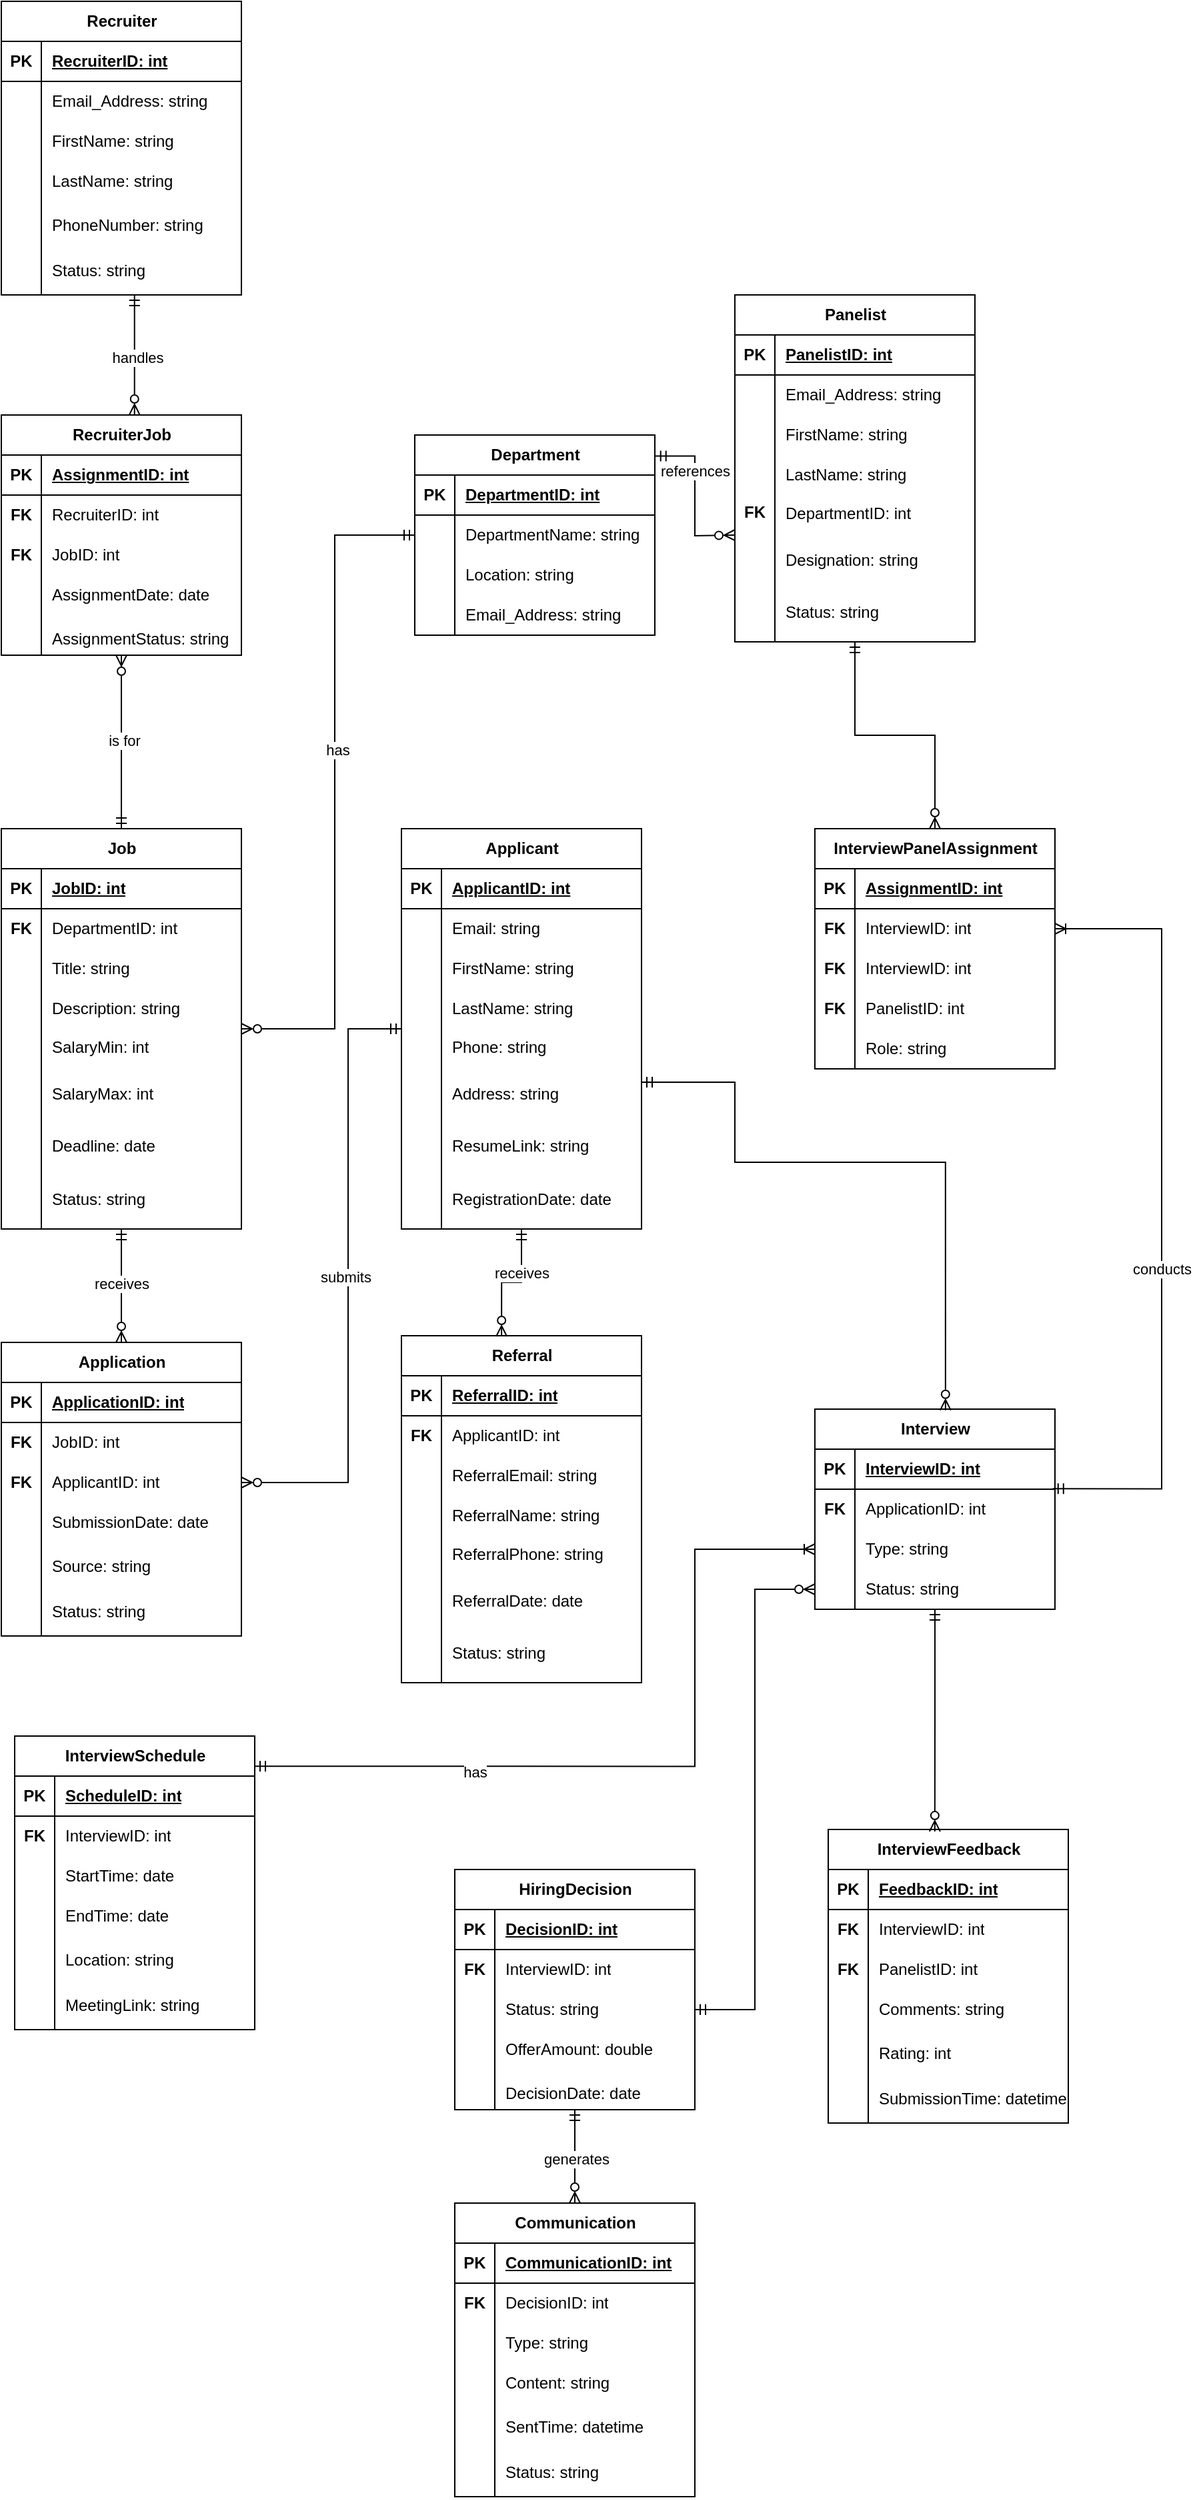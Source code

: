 <mxfile version="24.8.0">
  <diagram name="Page-1" id="m86IOtoyOujGIHVfmW9k">
    <mxGraphModel dx="636" dy="1531" grid="1" gridSize="10" guides="1" tooltips="1" connect="1" arrows="1" fold="1" page="1" pageScale="1" pageWidth="850" pageHeight="1100" math="0" shadow="0">
      <root>
        <mxCell id="0" />
        <mxCell id="1" parent="0" />
        <mxCell id="GASi60yf1O-cEDSjTEbu-42" value="Department" style="shape=table;startSize=30;container=1;collapsible=1;childLayout=tableLayout;fixedRows=1;rowLines=0;fontStyle=1;align=center;resizeLast=1;html=1;" parent="1" vertex="1">
          <mxGeometry x="360" y="-185" width="180" height="150" as="geometry" />
        </mxCell>
        <mxCell id="GASi60yf1O-cEDSjTEbu-43" value="" style="shape=tableRow;horizontal=0;startSize=0;swimlaneHead=0;swimlaneBody=0;fillColor=none;collapsible=0;dropTarget=0;points=[[0,0.5],[1,0.5]];portConstraint=eastwest;top=0;left=0;right=0;bottom=1;" parent="GASi60yf1O-cEDSjTEbu-42" vertex="1">
          <mxGeometry y="30" width="180" height="30" as="geometry" />
        </mxCell>
        <mxCell id="GASi60yf1O-cEDSjTEbu-44" value="PK" style="shape=partialRectangle;connectable=0;fillColor=none;top=0;left=0;bottom=0;right=0;fontStyle=1;overflow=hidden;whiteSpace=wrap;html=1;" parent="GASi60yf1O-cEDSjTEbu-43" vertex="1">
          <mxGeometry width="30" height="30" as="geometry">
            <mxRectangle width="30" height="30" as="alternateBounds" />
          </mxGeometry>
        </mxCell>
        <mxCell id="GASi60yf1O-cEDSjTEbu-45" value="DepartmentID: int" style="shape=partialRectangle;connectable=0;fillColor=none;top=0;left=0;bottom=0;right=0;align=left;spacingLeft=6;fontStyle=5;overflow=hidden;whiteSpace=wrap;html=1;" parent="GASi60yf1O-cEDSjTEbu-43" vertex="1">
          <mxGeometry x="30" width="150" height="30" as="geometry">
            <mxRectangle width="150" height="30" as="alternateBounds" />
          </mxGeometry>
        </mxCell>
        <mxCell id="GASi60yf1O-cEDSjTEbu-46" value="" style="shape=tableRow;horizontal=0;startSize=0;swimlaneHead=0;swimlaneBody=0;fillColor=none;collapsible=0;dropTarget=0;points=[[0,0.5],[1,0.5]];portConstraint=eastwest;top=0;left=0;right=0;bottom=0;" parent="GASi60yf1O-cEDSjTEbu-42" vertex="1">
          <mxGeometry y="60" width="180" height="30" as="geometry" />
        </mxCell>
        <mxCell id="GASi60yf1O-cEDSjTEbu-47" value="" style="shape=partialRectangle;connectable=0;fillColor=none;top=0;left=0;bottom=0;right=0;editable=1;overflow=hidden;whiteSpace=wrap;html=1;" parent="GASi60yf1O-cEDSjTEbu-46" vertex="1">
          <mxGeometry width="30" height="30" as="geometry">
            <mxRectangle width="30" height="30" as="alternateBounds" />
          </mxGeometry>
        </mxCell>
        <mxCell id="GASi60yf1O-cEDSjTEbu-48" value="DepartmentName: string" style="shape=partialRectangle;connectable=0;fillColor=none;top=0;left=0;bottom=0;right=0;align=left;spacingLeft=6;overflow=hidden;whiteSpace=wrap;html=1;" parent="GASi60yf1O-cEDSjTEbu-46" vertex="1">
          <mxGeometry x="30" width="150" height="30" as="geometry">
            <mxRectangle width="150" height="30" as="alternateBounds" />
          </mxGeometry>
        </mxCell>
        <mxCell id="GASi60yf1O-cEDSjTEbu-49" value="" style="shape=tableRow;horizontal=0;startSize=0;swimlaneHead=0;swimlaneBody=0;fillColor=none;collapsible=0;dropTarget=0;points=[[0,0.5],[1,0.5]];portConstraint=eastwest;top=0;left=0;right=0;bottom=0;" parent="GASi60yf1O-cEDSjTEbu-42" vertex="1">
          <mxGeometry y="90" width="180" height="30" as="geometry" />
        </mxCell>
        <mxCell id="GASi60yf1O-cEDSjTEbu-50" value="" style="shape=partialRectangle;connectable=0;fillColor=none;top=0;left=0;bottom=0;right=0;editable=1;overflow=hidden;whiteSpace=wrap;html=1;" parent="GASi60yf1O-cEDSjTEbu-49" vertex="1">
          <mxGeometry width="30" height="30" as="geometry">
            <mxRectangle width="30" height="30" as="alternateBounds" />
          </mxGeometry>
        </mxCell>
        <mxCell id="GASi60yf1O-cEDSjTEbu-51" value="Location: string" style="shape=partialRectangle;connectable=0;fillColor=none;top=0;left=0;bottom=0;right=0;align=left;spacingLeft=6;overflow=hidden;whiteSpace=wrap;html=1;" parent="GASi60yf1O-cEDSjTEbu-49" vertex="1">
          <mxGeometry x="30" width="150" height="30" as="geometry">
            <mxRectangle width="150" height="30" as="alternateBounds" />
          </mxGeometry>
        </mxCell>
        <mxCell id="GASi60yf1O-cEDSjTEbu-52" value="" style="shape=tableRow;horizontal=0;startSize=0;swimlaneHead=0;swimlaneBody=0;fillColor=none;collapsible=0;dropTarget=0;points=[[0,0.5],[1,0.5]];portConstraint=eastwest;top=0;left=0;right=0;bottom=0;" parent="GASi60yf1O-cEDSjTEbu-42" vertex="1">
          <mxGeometry y="120" width="180" height="30" as="geometry" />
        </mxCell>
        <mxCell id="GASi60yf1O-cEDSjTEbu-53" value="" style="shape=partialRectangle;connectable=0;fillColor=none;top=0;left=0;bottom=0;right=0;editable=1;overflow=hidden;whiteSpace=wrap;html=1;" parent="GASi60yf1O-cEDSjTEbu-52" vertex="1">
          <mxGeometry width="30" height="30" as="geometry">
            <mxRectangle width="30" height="30" as="alternateBounds" />
          </mxGeometry>
        </mxCell>
        <mxCell id="GASi60yf1O-cEDSjTEbu-54" value="Email_Address: string" style="shape=partialRectangle;connectable=0;fillColor=none;top=0;left=0;bottom=0;right=0;align=left;spacingLeft=6;overflow=hidden;whiteSpace=wrap;html=1;" parent="GASi60yf1O-cEDSjTEbu-52" vertex="1">
          <mxGeometry x="30" width="150" height="30" as="geometry">
            <mxRectangle width="150" height="30" as="alternateBounds" />
          </mxGeometry>
        </mxCell>
        <mxCell id="GASi60yf1O-cEDSjTEbu-183" value="" style="group" parent="1" vertex="1" connectable="0">
          <mxGeometry x="50" y="-510" width="180" height="220" as="geometry" />
        </mxCell>
        <mxCell id="GASi60yf1O-cEDSjTEbu-179" value="" style="group" parent="GASi60yf1O-cEDSjTEbu-183" vertex="1" connectable="0">
          <mxGeometry width="180" height="220" as="geometry" />
        </mxCell>
        <mxCell id="GASi60yf1O-cEDSjTEbu-176" value="" style="group" parent="GASi60yf1O-cEDSjTEbu-179" vertex="1" connectable="0">
          <mxGeometry width="180" height="220.0" as="geometry" />
        </mxCell>
        <mxCell id="GASi60yf1O-cEDSjTEbu-185" value="" style="group" parent="GASi60yf1O-cEDSjTEbu-176" vertex="1" connectable="0">
          <mxGeometry width="180" height="220.0" as="geometry" />
        </mxCell>
        <mxCell id="GASi60yf1O-cEDSjTEbu-175" value="Status: string" style="shape=partialRectangle;connectable=0;fillColor=none;top=0;left=0;bottom=0;right=0;align=left;spacingLeft=6;overflow=hidden;whiteSpace=wrap;html=1;" parent="GASi60yf1O-cEDSjTEbu-185" vertex="1">
          <mxGeometry x="30" y="183.333" width="150" height="36.667" as="geometry">
            <mxRectangle width="150" height="30" as="alternateBounds" />
          </mxGeometry>
        </mxCell>
        <mxCell id="GASi60yf1O-cEDSjTEbu-174" value="" style="shape=partialRectangle;connectable=0;fillColor=none;top=0;left=0;bottom=0;right=0;editable=1;overflow=hidden;whiteSpace=wrap;html=1;" parent="GASi60yf1O-cEDSjTEbu-185" vertex="1">
          <mxGeometry y="183.333" width="30" height="36.667" as="geometry">
            <mxRectangle width="30" height="30" as="alternateBounds" />
          </mxGeometry>
        </mxCell>
        <mxCell id="GASi60yf1O-cEDSjTEbu-184" value="" style="group" parent="GASi60yf1O-cEDSjTEbu-185" vertex="1" connectable="0">
          <mxGeometry width="180" height="220.0" as="geometry" />
        </mxCell>
        <mxCell id="GASi60yf1O-cEDSjTEbu-3" value="Recruiter" style="shape=table;startSize=30;container=1;collapsible=1;childLayout=tableLayout;fixedRows=1;rowLines=0;fontStyle=1;align=center;resizeLast=1;html=1;" parent="GASi60yf1O-cEDSjTEbu-184" vertex="1">
          <mxGeometry width="180" height="220.0" as="geometry" />
        </mxCell>
        <mxCell id="GASi60yf1O-cEDSjTEbu-4" value="" style="shape=tableRow;horizontal=0;startSize=0;swimlaneHead=0;swimlaneBody=0;fillColor=none;collapsible=0;dropTarget=0;points=[[0,0.5],[1,0.5]];portConstraint=eastwest;top=0;left=0;right=0;bottom=1;" parent="GASi60yf1O-cEDSjTEbu-3" vertex="1">
          <mxGeometry y="30" width="180" height="30" as="geometry" />
        </mxCell>
        <mxCell id="GASi60yf1O-cEDSjTEbu-5" value="PK" style="shape=partialRectangle;connectable=0;fillColor=none;top=0;left=0;bottom=0;right=0;fontStyle=1;overflow=hidden;whiteSpace=wrap;html=1;" parent="GASi60yf1O-cEDSjTEbu-4" vertex="1">
          <mxGeometry width="30" height="30" as="geometry">
            <mxRectangle width="30" height="30" as="alternateBounds" />
          </mxGeometry>
        </mxCell>
        <mxCell id="GASi60yf1O-cEDSjTEbu-6" value="RecruiterID: int" style="shape=partialRectangle;connectable=0;fillColor=none;top=0;left=0;bottom=0;right=0;align=left;spacingLeft=6;fontStyle=5;overflow=hidden;whiteSpace=wrap;html=1;" parent="GASi60yf1O-cEDSjTEbu-4" vertex="1">
          <mxGeometry x="30" width="150" height="30" as="geometry">
            <mxRectangle width="150" height="30" as="alternateBounds" />
          </mxGeometry>
        </mxCell>
        <mxCell id="GASi60yf1O-cEDSjTEbu-7" value="" style="shape=tableRow;horizontal=0;startSize=0;swimlaneHead=0;swimlaneBody=0;fillColor=none;collapsible=0;dropTarget=0;points=[[0,0.5],[1,0.5]];portConstraint=eastwest;top=0;left=0;right=0;bottom=0;" parent="GASi60yf1O-cEDSjTEbu-3" vertex="1">
          <mxGeometry y="60" width="180" height="30" as="geometry" />
        </mxCell>
        <mxCell id="GASi60yf1O-cEDSjTEbu-8" value="" style="shape=partialRectangle;connectable=0;fillColor=none;top=0;left=0;bottom=0;right=0;editable=1;overflow=hidden;whiteSpace=wrap;html=1;" parent="GASi60yf1O-cEDSjTEbu-7" vertex="1">
          <mxGeometry width="30" height="30" as="geometry">
            <mxRectangle width="30" height="30" as="alternateBounds" />
          </mxGeometry>
        </mxCell>
        <mxCell id="GASi60yf1O-cEDSjTEbu-9" value="Email_Address: string" style="shape=partialRectangle;connectable=0;fillColor=none;top=0;left=0;bottom=0;right=0;align=left;spacingLeft=6;overflow=hidden;whiteSpace=wrap;html=1;" parent="GASi60yf1O-cEDSjTEbu-7" vertex="1">
          <mxGeometry x="30" width="150" height="30" as="geometry">
            <mxRectangle width="150" height="30" as="alternateBounds" />
          </mxGeometry>
        </mxCell>
        <mxCell id="GASi60yf1O-cEDSjTEbu-10" value="" style="shape=tableRow;horizontal=0;startSize=0;swimlaneHead=0;swimlaneBody=0;fillColor=none;collapsible=0;dropTarget=0;points=[[0,0.5],[1,0.5]];portConstraint=eastwest;top=0;left=0;right=0;bottom=0;" parent="GASi60yf1O-cEDSjTEbu-3" vertex="1">
          <mxGeometry y="90" width="180" height="30" as="geometry" />
        </mxCell>
        <mxCell id="GASi60yf1O-cEDSjTEbu-11" value="" style="shape=partialRectangle;connectable=0;fillColor=none;top=0;left=0;bottom=0;right=0;editable=1;overflow=hidden;whiteSpace=wrap;html=1;" parent="GASi60yf1O-cEDSjTEbu-10" vertex="1">
          <mxGeometry width="30" height="30" as="geometry">
            <mxRectangle width="30" height="30" as="alternateBounds" />
          </mxGeometry>
        </mxCell>
        <mxCell id="GASi60yf1O-cEDSjTEbu-12" value="FirstName: string" style="shape=partialRectangle;connectable=0;fillColor=none;top=0;left=0;bottom=0;right=0;align=left;spacingLeft=6;overflow=hidden;whiteSpace=wrap;html=1;" parent="GASi60yf1O-cEDSjTEbu-10" vertex="1">
          <mxGeometry x="30" width="150" height="30" as="geometry">
            <mxRectangle width="150" height="30" as="alternateBounds" />
          </mxGeometry>
        </mxCell>
        <mxCell id="GASi60yf1O-cEDSjTEbu-13" value="" style="shape=tableRow;horizontal=0;startSize=0;swimlaneHead=0;swimlaneBody=0;fillColor=none;collapsible=0;dropTarget=0;points=[[0,0.5],[1,0.5]];portConstraint=eastwest;top=0;left=0;right=0;bottom=0;" parent="GASi60yf1O-cEDSjTEbu-3" vertex="1">
          <mxGeometry y="120" width="180" height="30" as="geometry" />
        </mxCell>
        <mxCell id="GASi60yf1O-cEDSjTEbu-14" value="" style="shape=partialRectangle;connectable=0;fillColor=none;top=0;left=0;bottom=0;right=0;editable=1;overflow=hidden;whiteSpace=wrap;html=1;" parent="GASi60yf1O-cEDSjTEbu-13" vertex="1">
          <mxGeometry width="30" height="30" as="geometry">
            <mxRectangle width="30" height="30" as="alternateBounds" />
          </mxGeometry>
        </mxCell>
        <mxCell id="GASi60yf1O-cEDSjTEbu-15" value="LastName: string" style="shape=partialRectangle;connectable=0;fillColor=none;top=0;left=0;bottom=0;right=0;align=left;spacingLeft=6;overflow=hidden;whiteSpace=wrap;html=1;" parent="GASi60yf1O-cEDSjTEbu-13" vertex="1">
          <mxGeometry x="30" width="150" height="30" as="geometry">
            <mxRectangle width="150" height="30" as="alternateBounds" />
          </mxGeometry>
        </mxCell>
        <mxCell id="GASi60yf1O-cEDSjTEbu-181" value="" style="shape=partialRectangle;connectable=0;fillColor=none;top=0;left=0;bottom=0;right=0;editable=1;overflow=hidden;whiteSpace=wrap;html=1;" parent="GASi60yf1O-cEDSjTEbu-184" vertex="1">
          <mxGeometry y="153.33" width="30" height="30" as="geometry">
            <mxRectangle width="30" height="30" as="alternateBounds" />
          </mxGeometry>
        </mxCell>
        <mxCell id="GASi60yf1O-cEDSjTEbu-180" value="PhoneNumber: string" style="shape=partialRectangle;connectable=0;fillColor=none;top=0;left=0;bottom=0;right=0;align=left;spacingLeft=6;overflow=hidden;whiteSpace=wrap;html=1;" parent="GASi60yf1O-cEDSjTEbu-184" vertex="1">
          <mxGeometry x="30" y="153.33" width="150" height="30" as="geometry">
            <mxRectangle width="150" height="30" as="alternateBounds" />
          </mxGeometry>
        </mxCell>
        <mxCell id="GASi60yf1O-cEDSjTEbu-178" value="" style="endArrow=none;html=1;rounded=0;" parent="GASi60yf1O-cEDSjTEbu-179" edge="1">
          <mxGeometry width="50" height="50" relative="1" as="geometry">
            <mxPoint x="30" y="220.0" as="sourcePoint" />
            <mxPoint x="30" y="183.333" as="targetPoint" />
          </mxGeometry>
        </mxCell>
        <mxCell id="GASi60yf1O-cEDSjTEbu-182" value="" style="endArrow=none;html=1;rounded=0;" parent="GASi60yf1O-cEDSjTEbu-183" edge="1">
          <mxGeometry width="50" height="50" relative="1" as="geometry">
            <mxPoint x="30" y="190" as="sourcePoint" />
            <mxPoint x="30" y="150" as="targetPoint" />
          </mxGeometry>
        </mxCell>
        <mxCell id="GASi60yf1O-cEDSjTEbu-187" value="" style="group" parent="1" vertex="1" connectable="0">
          <mxGeometry x="50" y="-200" width="180" height="180" as="geometry" />
        </mxCell>
        <mxCell id="GASi60yf1O-cEDSjTEbu-188" value="" style="group" parent="GASi60yf1O-cEDSjTEbu-187" vertex="1" connectable="0">
          <mxGeometry width="180" height="180" as="geometry" />
        </mxCell>
        <mxCell id="GASi60yf1O-cEDSjTEbu-189" value="" style="group" parent="GASi60yf1O-cEDSjTEbu-188" vertex="1" connectable="0">
          <mxGeometry width="180" height="180.0" as="geometry" />
        </mxCell>
        <mxCell id="GASi60yf1O-cEDSjTEbu-190" value="" style="group" parent="GASi60yf1O-cEDSjTEbu-189" vertex="1" connectable="0">
          <mxGeometry width="180" height="180.0" as="geometry" />
        </mxCell>
        <mxCell id="GASi60yf1O-cEDSjTEbu-193" value="" style="group" parent="GASi60yf1O-cEDSjTEbu-190" vertex="1" connectable="0">
          <mxGeometry width="180" height="180.0" as="geometry" />
        </mxCell>
        <mxCell id="GASi60yf1O-cEDSjTEbu-194" value="RecruiterJob" style="shape=table;startSize=30;container=1;collapsible=1;childLayout=tableLayout;fixedRows=1;rowLines=0;fontStyle=1;align=center;resizeLast=1;html=1;" parent="GASi60yf1O-cEDSjTEbu-193" vertex="1">
          <mxGeometry width="180" height="180.0" as="geometry" />
        </mxCell>
        <mxCell id="GASi60yf1O-cEDSjTEbu-195" value="" style="shape=tableRow;horizontal=0;startSize=0;swimlaneHead=0;swimlaneBody=0;fillColor=none;collapsible=0;dropTarget=0;points=[[0,0.5],[1,0.5]];portConstraint=eastwest;top=0;left=0;right=0;bottom=1;" parent="GASi60yf1O-cEDSjTEbu-194" vertex="1">
          <mxGeometry y="30" width="180" height="30" as="geometry" />
        </mxCell>
        <mxCell id="GASi60yf1O-cEDSjTEbu-196" value="PK" style="shape=partialRectangle;connectable=0;fillColor=none;top=0;left=0;bottom=0;right=0;fontStyle=1;overflow=hidden;whiteSpace=wrap;html=1;" parent="GASi60yf1O-cEDSjTEbu-195" vertex="1">
          <mxGeometry width="30" height="30" as="geometry">
            <mxRectangle width="30" height="30" as="alternateBounds" />
          </mxGeometry>
        </mxCell>
        <mxCell id="GASi60yf1O-cEDSjTEbu-197" value="AssignmentID: int" style="shape=partialRectangle;connectable=0;fillColor=none;top=0;left=0;bottom=0;right=0;align=left;spacingLeft=6;fontStyle=5;overflow=hidden;whiteSpace=wrap;html=1;" parent="GASi60yf1O-cEDSjTEbu-195" vertex="1">
          <mxGeometry x="30" width="150" height="30" as="geometry">
            <mxRectangle width="150" height="30" as="alternateBounds" />
          </mxGeometry>
        </mxCell>
        <mxCell id="GASi60yf1O-cEDSjTEbu-198" value="" style="shape=tableRow;horizontal=0;startSize=0;swimlaneHead=0;swimlaneBody=0;fillColor=none;collapsible=0;dropTarget=0;points=[[0,0.5],[1,0.5]];portConstraint=eastwest;top=0;left=0;right=0;bottom=0;" parent="GASi60yf1O-cEDSjTEbu-194" vertex="1">
          <mxGeometry y="60" width="180" height="30" as="geometry" />
        </mxCell>
        <mxCell id="GASi60yf1O-cEDSjTEbu-199" value="&lt;b&gt;FK&lt;/b&gt;" style="shape=partialRectangle;connectable=0;fillColor=none;top=0;left=0;bottom=0;right=0;editable=1;overflow=hidden;whiteSpace=wrap;html=1;" parent="GASi60yf1O-cEDSjTEbu-198" vertex="1">
          <mxGeometry width="30" height="30" as="geometry">
            <mxRectangle width="30" height="30" as="alternateBounds" />
          </mxGeometry>
        </mxCell>
        <mxCell id="GASi60yf1O-cEDSjTEbu-200" value="RecruiterID: int" style="shape=partialRectangle;connectable=0;fillColor=none;top=0;left=0;bottom=0;right=0;align=left;spacingLeft=6;overflow=hidden;whiteSpace=wrap;html=1;" parent="GASi60yf1O-cEDSjTEbu-198" vertex="1">
          <mxGeometry x="30" width="150" height="30" as="geometry">
            <mxRectangle width="150" height="30" as="alternateBounds" />
          </mxGeometry>
        </mxCell>
        <mxCell id="GASi60yf1O-cEDSjTEbu-201" value="" style="shape=tableRow;horizontal=0;startSize=0;swimlaneHead=0;swimlaneBody=0;fillColor=none;collapsible=0;dropTarget=0;points=[[0,0.5],[1,0.5]];portConstraint=eastwest;top=0;left=0;right=0;bottom=0;" parent="GASi60yf1O-cEDSjTEbu-194" vertex="1">
          <mxGeometry y="90" width="180" height="30" as="geometry" />
        </mxCell>
        <mxCell id="GASi60yf1O-cEDSjTEbu-202" value="&lt;b&gt;FK&lt;/b&gt;" style="shape=partialRectangle;connectable=0;fillColor=none;top=0;left=0;bottom=0;right=0;editable=1;overflow=hidden;whiteSpace=wrap;html=1;" parent="GASi60yf1O-cEDSjTEbu-201" vertex="1">
          <mxGeometry width="30" height="30" as="geometry">
            <mxRectangle width="30" height="30" as="alternateBounds" />
          </mxGeometry>
        </mxCell>
        <mxCell id="GASi60yf1O-cEDSjTEbu-203" value="JobID: int" style="shape=partialRectangle;connectable=0;fillColor=none;top=0;left=0;bottom=0;right=0;align=left;spacingLeft=6;overflow=hidden;whiteSpace=wrap;html=1;" parent="GASi60yf1O-cEDSjTEbu-201" vertex="1">
          <mxGeometry x="30" width="150" height="30" as="geometry">
            <mxRectangle width="150" height="30" as="alternateBounds" />
          </mxGeometry>
        </mxCell>
        <mxCell id="GASi60yf1O-cEDSjTEbu-204" value="" style="shape=tableRow;horizontal=0;startSize=0;swimlaneHead=0;swimlaneBody=0;fillColor=none;collapsible=0;dropTarget=0;points=[[0,0.5],[1,0.5]];portConstraint=eastwest;top=0;left=0;right=0;bottom=0;" parent="GASi60yf1O-cEDSjTEbu-194" vertex="1">
          <mxGeometry y="120" width="180" height="30" as="geometry" />
        </mxCell>
        <mxCell id="GASi60yf1O-cEDSjTEbu-205" value="" style="shape=partialRectangle;connectable=0;fillColor=none;top=0;left=0;bottom=0;right=0;editable=1;overflow=hidden;whiteSpace=wrap;html=1;" parent="GASi60yf1O-cEDSjTEbu-204" vertex="1">
          <mxGeometry width="30" height="30" as="geometry">
            <mxRectangle width="30" height="30" as="alternateBounds" />
          </mxGeometry>
        </mxCell>
        <mxCell id="GASi60yf1O-cEDSjTEbu-206" value="AssignmentDate: date" style="shape=partialRectangle;connectable=0;fillColor=none;top=0;left=0;bottom=0;right=0;align=left;spacingLeft=6;overflow=hidden;whiteSpace=wrap;html=1;" parent="GASi60yf1O-cEDSjTEbu-204" vertex="1">
          <mxGeometry x="30" width="150" height="30" as="geometry">
            <mxRectangle width="150" height="30" as="alternateBounds" />
          </mxGeometry>
        </mxCell>
        <mxCell id="GASi60yf1O-cEDSjTEbu-207" value="" style="shape=partialRectangle;connectable=0;fillColor=none;top=0;left=0;bottom=0;right=0;editable=1;overflow=hidden;whiteSpace=wrap;html=1;" parent="GASi60yf1O-cEDSjTEbu-193" vertex="1">
          <mxGeometry y="125.452" width="30" height="24.545" as="geometry">
            <mxRectangle width="30" height="30" as="alternateBounds" />
          </mxGeometry>
        </mxCell>
        <mxCell id="GASi60yf1O-cEDSjTEbu-208" value="AssignmentStatus: string" style="shape=partialRectangle;connectable=0;fillColor=none;top=0;left=0;bottom=0;right=0;align=left;spacingLeft=6;overflow=hidden;whiteSpace=wrap;html=1;" parent="GASi60yf1O-cEDSjTEbu-193" vertex="1">
          <mxGeometry x="30" y="155.458" width="150" height="24.545" as="geometry">
            <mxRectangle width="150" height="30" as="alternateBounds" />
          </mxGeometry>
        </mxCell>
        <mxCell id="GASi60yf1O-cEDSjTEbu-209" value="" style="endArrow=none;html=1;rounded=0;" parent="GASi60yf1O-cEDSjTEbu-188" edge="1">
          <mxGeometry width="50" height="50" relative="1" as="geometry">
            <mxPoint x="30" y="180.0" as="sourcePoint" />
            <mxPoint x="30" y="150" as="targetPoint" />
          </mxGeometry>
        </mxCell>
        <mxCell id="GASi60yf1O-cEDSjTEbu-210" value="" style="endArrow=none;html=1;rounded=0;" parent="GASi60yf1O-cEDSjTEbu-187" edge="1">
          <mxGeometry width="50" height="50" relative="1" as="geometry">
            <mxPoint x="30" y="155.455" as="sourcePoint" />
            <mxPoint x="30" y="122.727" as="targetPoint" />
          </mxGeometry>
        </mxCell>
        <mxCell id="GASi60yf1O-cEDSjTEbu-239" value="" style="group" parent="1" vertex="1" connectable="0">
          <mxGeometry x="600" y="-290" width="180" height="260" as="geometry" />
        </mxCell>
        <mxCell id="GASi60yf1O-cEDSjTEbu-211" value="" style="group" parent="GASi60yf1O-cEDSjTEbu-239" vertex="1" connectable="0">
          <mxGeometry width="180" height="260" as="geometry" />
        </mxCell>
        <mxCell id="GASi60yf1O-cEDSjTEbu-212" value="" style="group" parent="GASi60yf1O-cEDSjTEbu-211" vertex="1" connectable="0">
          <mxGeometry width="180" height="260.0" as="geometry" />
        </mxCell>
        <mxCell id="GASi60yf1O-cEDSjTEbu-213" value="" style="group" parent="GASi60yf1O-cEDSjTEbu-212" vertex="1" connectable="0">
          <mxGeometry width="180" height="260.0" as="geometry" />
        </mxCell>
        <mxCell id="GASi60yf1O-cEDSjTEbu-214" value="" style="group" parent="GASi60yf1O-cEDSjTEbu-213" vertex="1" connectable="0">
          <mxGeometry width="180" height="260.0" as="geometry" />
        </mxCell>
        <mxCell id="GASi60yf1O-cEDSjTEbu-215" value="Status: string" style="shape=partialRectangle;connectable=0;fillColor=none;top=0;left=0;bottom=0;right=0;align=left;spacingLeft=6;overflow=hidden;whiteSpace=wrap;html=1;" parent="GASi60yf1O-cEDSjTEbu-214" vertex="1">
          <mxGeometry x="30" y="216.667" width="150" height="43.333" as="geometry">
            <mxRectangle width="150" height="30" as="alternateBounds" />
          </mxGeometry>
        </mxCell>
        <mxCell id="GASi60yf1O-cEDSjTEbu-216" value="" style="shape=partialRectangle;connectable=0;fillColor=none;top=0;left=0;bottom=0;right=0;editable=1;overflow=hidden;whiteSpace=wrap;html=1;" parent="GASi60yf1O-cEDSjTEbu-214" vertex="1">
          <mxGeometry y="216.667" width="30" height="43.333" as="geometry">
            <mxRectangle width="30" height="30" as="alternateBounds" />
          </mxGeometry>
        </mxCell>
        <mxCell id="GASi60yf1O-cEDSjTEbu-217" value="" style="group" parent="GASi60yf1O-cEDSjTEbu-214" vertex="1" connectable="0">
          <mxGeometry width="180" height="260.0" as="geometry" />
        </mxCell>
        <mxCell id="GASi60yf1O-cEDSjTEbu-231" value="" style="shape=partialRectangle;connectable=0;fillColor=none;top=0;left=0;bottom=0;right=0;editable=1;overflow=hidden;whiteSpace=wrap;html=1;" parent="GASi60yf1O-cEDSjTEbu-217" vertex="1">
          <mxGeometry y="181.208" width="30" height="35.455" as="geometry">
            <mxRectangle width="30" height="30" as="alternateBounds" />
          </mxGeometry>
        </mxCell>
        <mxCell id="GASi60yf1O-cEDSjTEbu-232" value="Designation: string" style="shape=partialRectangle;connectable=0;fillColor=none;top=0;left=0;bottom=0;right=0;align=left;spacingLeft=6;overflow=hidden;whiteSpace=wrap;html=1;" parent="GASi60yf1O-cEDSjTEbu-217" vertex="1">
          <mxGeometry x="30" y="181.208" width="150" height="35.455" as="geometry">
            <mxRectangle width="150" height="30" as="alternateBounds" />
          </mxGeometry>
        </mxCell>
        <mxCell id="GASi60yf1O-cEDSjTEbu-237" value="" style="group" parent="GASi60yf1O-cEDSjTEbu-217" vertex="1" connectable="0">
          <mxGeometry width="180" height="260.0" as="geometry" />
        </mxCell>
        <mxCell id="GASi60yf1O-cEDSjTEbu-236" value="&lt;b&gt;FK&lt;/b&gt;" style="shape=partialRectangle;connectable=0;fillColor=none;top=0;left=0;bottom=0;right=0;editable=1;overflow=hidden;whiteSpace=wrap;html=1;" parent="GASi60yf1O-cEDSjTEbu-237" vertex="1">
          <mxGeometry y="145.758" width="30" height="35.455" as="geometry">
            <mxRectangle width="30" height="30" as="alternateBounds" />
          </mxGeometry>
        </mxCell>
        <mxCell id="GASi60yf1O-cEDSjTEbu-269" value="" style="group" parent="GASi60yf1O-cEDSjTEbu-237" vertex="1" connectable="0">
          <mxGeometry width="180" height="260.0" as="geometry" />
        </mxCell>
        <mxCell id="GASi60yf1O-cEDSjTEbu-218" value="Panelist" style="shape=table;startSize=30;container=1;collapsible=1;childLayout=tableLayout;fixedRows=1;rowLines=0;fontStyle=1;align=center;resizeLast=1;html=1;" parent="GASi60yf1O-cEDSjTEbu-269" vertex="1">
          <mxGeometry width="180" height="260.0" as="geometry" />
        </mxCell>
        <mxCell id="GASi60yf1O-cEDSjTEbu-219" value="" style="shape=tableRow;horizontal=0;startSize=0;swimlaneHead=0;swimlaneBody=0;fillColor=none;collapsible=0;dropTarget=0;points=[[0,0.5],[1,0.5]];portConstraint=eastwest;top=0;left=0;right=0;bottom=1;" parent="GASi60yf1O-cEDSjTEbu-218" vertex="1">
          <mxGeometry y="30" width="180" height="30" as="geometry" />
        </mxCell>
        <mxCell id="GASi60yf1O-cEDSjTEbu-220" value="PK" style="shape=partialRectangle;connectable=0;fillColor=none;top=0;left=0;bottom=0;right=0;fontStyle=1;overflow=hidden;whiteSpace=wrap;html=1;" parent="GASi60yf1O-cEDSjTEbu-219" vertex="1">
          <mxGeometry width="30" height="30" as="geometry">
            <mxRectangle width="30" height="30" as="alternateBounds" />
          </mxGeometry>
        </mxCell>
        <mxCell id="GASi60yf1O-cEDSjTEbu-221" value="PanelistID: int" style="shape=partialRectangle;connectable=0;fillColor=none;top=0;left=0;bottom=0;right=0;align=left;spacingLeft=6;fontStyle=5;overflow=hidden;whiteSpace=wrap;html=1;" parent="GASi60yf1O-cEDSjTEbu-219" vertex="1">
          <mxGeometry x="30" width="150" height="30" as="geometry">
            <mxRectangle width="150" height="30" as="alternateBounds" />
          </mxGeometry>
        </mxCell>
        <mxCell id="GASi60yf1O-cEDSjTEbu-222" value="" style="shape=tableRow;horizontal=0;startSize=0;swimlaneHead=0;swimlaneBody=0;fillColor=none;collapsible=0;dropTarget=0;points=[[0,0.5],[1,0.5]];portConstraint=eastwest;top=0;left=0;right=0;bottom=0;" parent="GASi60yf1O-cEDSjTEbu-218" vertex="1">
          <mxGeometry y="60" width="180" height="30" as="geometry" />
        </mxCell>
        <mxCell id="GASi60yf1O-cEDSjTEbu-223" value="" style="shape=partialRectangle;connectable=0;fillColor=none;top=0;left=0;bottom=0;right=0;editable=1;overflow=hidden;whiteSpace=wrap;html=1;" parent="GASi60yf1O-cEDSjTEbu-222" vertex="1">
          <mxGeometry width="30" height="30" as="geometry">
            <mxRectangle width="30" height="30" as="alternateBounds" />
          </mxGeometry>
        </mxCell>
        <mxCell id="GASi60yf1O-cEDSjTEbu-224" value="Email_Address: string" style="shape=partialRectangle;connectable=0;fillColor=none;top=0;left=0;bottom=0;right=0;align=left;spacingLeft=6;overflow=hidden;whiteSpace=wrap;html=1;" parent="GASi60yf1O-cEDSjTEbu-222" vertex="1">
          <mxGeometry x="30" width="150" height="30" as="geometry">
            <mxRectangle width="150" height="30" as="alternateBounds" />
          </mxGeometry>
        </mxCell>
        <mxCell id="GASi60yf1O-cEDSjTEbu-225" value="" style="shape=tableRow;horizontal=0;startSize=0;swimlaneHead=0;swimlaneBody=0;fillColor=none;collapsible=0;dropTarget=0;points=[[0,0.5],[1,0.5]];portConstraint=eastwest;top=0;left=0;right=0;bottom=0;" parent="GASi60yf1O-cEDSjTEbu-218" vertex="1">
          <mxGeometry y="90" width="180" height="30" as="geometry" />
        </mxCell>
        <mxCell id="GASi60yf1O-cEDSjTEbu-226" value="" style="shape=partialRectangle;connectable=0;fillColor=none;top=0;left=0;bottom=0;right=0;editable=1;overflow=hidden;whiteSpace=wrap;html=1;" parent="GASi60yf1O-cEDSjTEbu-225" vertex="1">
          <mxGeometry width="30" height="30" as="geometry">
            <mxRectangle width="30" height="30" as="alternateBounds" />
          </mxGeometry>
        </mxCell>
        <mxCell id="GASi60yf1O-cEDSjTEbu-227" value="FirstName: string" style="shape=partialRectangle;connectable=0;fillColor=none;top=0;left=0;bottom=0;right=0;align=left;spacingLeft=6;overflow=hidden;whiteSpace=wrap;html=1;" parent="GASi60yf1O-cEDSjTEbu-225" vertex="1">
          <mxGeometry x="30" width="150" height="30" as="geometry">
            <mxRectangle width="150" height="30" as="alternateBounds" />
          </mxGeometry>
        </mxCell>
        <mxCell id="GASi60yf1O-cEDSjTEbu-228" value="" style="shape=tableRow;horizontal=0;startSize=0;swimlaneHead=0;swimlaneBody=0;fillColor=none;collapsible=0;dropTarget=0;points=[[0,0.5],[1,0.5]];portConstraint=eastwest;top=0;left=0;right=0;bottom=0;" parent="GASi60yf1O-cEDSjTEbu-218" vertex="1">
          <mxGeometry y="120" width="180" height="30" as="geometry" />
        </mxCell>
        <mxCell id="GASi60yf1O-cEDSjTEbu-229" value="" style="shape=partialRectangle;connectable=0;fillColor=none;top=0;left=0;bottom=0;right=0;editable=1;overflow=hidden;whiteSpace=wrap;html=1;" parent="GASi60yf1O-cEDSjTEbu-228" vertex="1">
          <mxGeometry width="30" height="30" as="geometry">
            <mxRectangle width="30" height="30" as="alternateBounds" />
          </mxGeometry>
        </mxCell>
        <mxCell id="GASi60yf1O-cEDSjTEbu-230" value="LastName: string" style="shape=partialRectangle;connectable=0;fillColor=none;top=0;left=0;bottom=0;right=0;align=left;spacingLeft=6;overflow=hidden;whiteSpace=wrap;html=1;" parent="GASi60yf1O-cEDSjTEbu-228" vertex="1">
          <mxGeometry x="30" width="150" height="30" as="geometry">
            <mxRectangle width="150" height="30" as="alternateBounds" />
          </mxGeometry>
        </mxCell>
        <mxCell id="GASi60yf1O-cEDSjTEbu-235" value="DepartmentID: int" style="shape=partialRectangle;connectable=0;fillColor=none;top=0;left=0;bottom=0;right=0;align=left;spacingLeft=6;overflow=hidden;whiteSpace=wrap;html=1;" parent="GASi60yf1O-cEDSjTEbu-269" vertex="1">
          <mxGeometry x="30" y="147.119" width="150" height="34.091" as="geometry">
            <mxRectangle width="150" height="30" as="alternateBounds" />
          </mxGeometry>
        </mxCell>
        <mxCell id="GASi60yf1O-cEDSjTEbu-233" value="" style="endArrow=none;html=1;rounded=0;" parent="GASi60yf1O-cEDSjTEbu-212" edge="1">
          <mxGeometry width="50" height="50" relative="1" as="geometry">
            <mxPoint x="30" y="260.0" as="sourcePoint" />
            <mxPoint x="30" y="216.667" as="targetPoint" />
          </mxGeometry>
        </mxCell>
        <mxCell id="GASi60yf1O-cEDSjTEbu-234" value="" style="endArrow=none;html=1;rounded=0;" parent="GASi60yf1O-cEDSjTEbu-211" edge="1">
          <mxGeometry width="50" height="50" relative="1" as="geometry">
            <mxPoint x="30" y="224.545" as="sourcePoint" />
            <mxPoint x="30" y="177.273" as="targetPoint" />
          </mxGeometry>
        </mxCell>
        <mxCell id="GASi60yf1O-cEDSjTEbu-238" value="" style="endArrow=none;html=1;rounded=0;" parent="GASi60yf1O-cEDSjTEbu-239" edge="1">
          <mxGeometry width="50" height="50" relative="1" as="geometry">
            <mxPoint x="30" y="180.0" as="sourcePoint" />
            <mxPoint x="30" y="150.0" as="targetPoint" />
          </mxGeometry>
        </mxCell>
        <mxCell id="GASi60yf1O-cEDSjTEbu-275" value="" style="group" parent="1" vertex="1" connectable="0">
          <mxGeometry x="50" y="110" width="180" height="300.0" as="geometry" />
        </mxCell>
        <mxCell id="GASi60yf1O-cEDSjTEbu-271" value="" style="group" parent="GASi60yf1O-cEDSjTEbu-275" vertex="1" connectable="0">
          <mxGeometry width="180" height="300.0" as="geometry" />
        </mxCell>
        <mxCell id="GASi60yf1O-cEDSjTEbu-173" value="" style="shape=tableRow;horizontal=0;startSize=0;swimlaneHead=0;swimlaneBody=0;fillColor=none;collapsible=0;dropTarget=0;points=[[0,0.5],[1,0.5]];portConstraint=eastwest;top=0;left=0;right=0;bottom=0;" parent="GASi60yf1O-cEDSjTEbu-271" vertex="1">
          <mxGeometry y="80" width="180" height="30" as="geometry" />
        </mxCell>
        <mxCell id="GASi60yf1O-cEDSjTEbu-240" value="" style="group" parent="GASi60yf1O-cEDSjTEbu-271" vertex="1" connectable="0">
          <mxGeometry width="180" height="300.0" as="geometry" />
        </mxCell>
        <mxCell id="GASi60yf1O-cEDSjTEbu-241" value="" style="group" parent="GASi60yf1O-cEDSjTEbu-240" vertex="1" connectable="0">
          <mxGeometry width="180" height="300.0" as="geometry" />
        </mxCell>
        <mxCell id="GASi60yf1O-cEDSjTEbu-242" value="" style="group" parent="GASi60yf1O-cEDSjTEbu-241" vertex="1" connectable="0">
          <mxGeometry width="180" height="300.0" as="geometry" />
        </mxCell>
        <mxCell id="GASi60yf1O-cEDSjTEbu-243" value="" style="group" parent="GASi60yf1O-cEDSjTEbu-242" vertex="1" connectable="0">
          <mxGeometry width="180" height="300.0" as="geometry" />
        </mxCell>
        <mxCell id="GASi60yf1O-cEDSjTEbu-244" value="" style="group" parent="GASi60yf1O-cEDSjTEbu-243" vertex="1" connectable="0">
          <mxGeometry width="180" height="300.0" as="geometry" />
        </mxCell>
        <mxCell id="GASi60yf1O-cEDSjTEbu-245" value="Deadline: date" style="shape=partialRectangle;connectable=0;fillColor=none;top=0;left=0;bottom=0;right=0;align=left;spacingLeft=6;overflow=hidden;whiteSpace=wrap;html=1;" parent="GASi60yf1O-cEDSjTEbu-244" vertex="1">
          <mxGeometry x="30" y="216.667" width="150" height="43.333" as="geometry">
            <mxRectangle width="150" height="30" as="alternateBounds" />
          </mxGeometry>
        </mxCell>
        <mxCell id="GASi60yf1O-cEDSjTEbu-246" value="&lt;span style=&quot;color: rgba(0, 0, 0, 0); font-family: monospace; font-size: 0px; text-align: start; text-wrap: nowrap;&quot;&gt;%3CmxGraphModel%3E%3Croot%3E%3CmxCell%20id%3D%220%22%2F%3E%3CmxCell%20id%3D%221%22%20parent%3D%220%22%2F%3E%3CmxCell%20id%3D%222%22%20value%3D%22Status%3A%20string%22%20style%3D%22shape%3DpartialRectangle%3Bconnectable%3D0%3BfillColor%3Dnone%3Btop%3D0%3Bleft%3D0%3Bbottom%3D0%3Bright%3D0%3Balign%3Dleft%3BspacingLeft%3D6%3Boverflow%3Dhidden%3BwhiteSpace%3Dwrap%3Bhtml%3D1%3B%22%20vertex%3D%221%22%20parent%3D%221%22%3E%3CmxGeometry%20x%3D%2260%22%20y%3D%22326.667%22%20width%3D%22150%22%20height%3D%2243.333%22%20as%3D%22geometry%22%3E%3CmxRectangle%20width%3D%22150%22%20height%3D%2230%22%20as%3D%22alternateBounds%22%2F%3E%3C%2FmxGeometry%3E%3C%2FmxCell%3E%3C%2Froot%3E%3C%2FmxGraphModel%3E&lt;/span&gt;" style="shape=partialRectangle;connectable=0;fillColor=none;top=0;left=0;bottom=0;right=0;editable=1;overflow=hidden;whiteSpace=wrap;html=1;" parent="GASi60yf1O-cEDSjTEbu-244" vertex="1">
          <mxGeometry y="216.667" width="30" height="43.333" as="geometry">
            <mxRectangle width="30" height="30" as="alternateBounds" />
          </mxGeometry>
        </mxCell>
        <mxCell id="GASi60yf1O-cEDSjTEbu-247" value="" style="group" parent="GASi60yf1O-cEDSjTEbu-244" vertex="1" connectable="0">
          <mxGeometry width="180" height="300.0" as="geometry" />
        </mxCell>
        <mxCell id="GASi60yf1O-cEDSjTEbu-248" value="" style="shape=partialRectangle;connectable=0;fillColor=none;top=0;left=0;bottom=0;right=0;editable=1;overflow=hidden;whiteSpace=wrap;html=1;" parent="GASi60yf1O-cEDSjTEbu-247" vertex="1">
          <mxGeometry y="181.208" width="30" height="35.455" as="geometry">
            <mxRectangle width="30" height="30" as="alternateBounds" />
          </mxGeometry>
        </mxCell>
        <mxCell id="GASi60yf1O-cEDSjTEbu-249" value="SalaryMax: int" style="shape=partialRectangle;connectable=0;fillColor=none;top=0;left=0;bottom=0;right=0;align=left;spacingLeft=6;overflow=hidden;whiteSpace=wrap;html=1;" parent="GASi60yf1O-cEDSjTEbu-247" vertex="1">
          <mxGeometry x="30" y="181.208" width="150" height="35.455" as="geometry">
            <mxRectangle width="150" height="30" as="alternateBounds" />
          </mxGeometry>
        </mxCell>
        <mxCell id="GASi60yf1O-cEDSjTEbu-250" value="" style="group" parent="GASi60yf1O-cEDSjTEbu-247" vertex="1" connectable="0">
          <mxGeometry width="180" height="300.0" as="geometry" />
        </mxCell>
        <mxCell id="GASi60yf1O-cEDSjTEbu-251" value="Job" style="shape=table;startSize=30;container=1;collapsible=1;childLayout=tableLayout;fixedRows=1;rowLines=0;fontStyle=1;align=center;resizeLast=1;html=1;" parent="GASi60yf1O-cEDSjTEbu-250" vertex="1">
          <mxGeometry width="180" height="300" as="geometry" />
        </mxCell>
        <mxCell id="GASi60yf1O-cEDSjTEbu-252" value="" style="shape=tableRow;horizontal=0;startSize=0;swimlaneHead=0;swimlaneBody=0;fillColor=none;collapsible=0;dropTarget=0;points=[[0,0.5],[1,0.5]];portConstraint=eastwest;top=0;left=0;right=0;bottom=1;" parent="GASi60yf1O-cEDSjTEbu-251" vertex="1">
          <mxGeometry y="30" width="180" height="30" as="geometry" />
        </mxCell>
        <mxCell id="GASi60yf1O-cEDSjTEbu-253" value="PK" style="shape=partialRectangle;connectable=0;fillColor=none;top=0;left=0;bottom=0;right=0;fontStyle=1;overflow=hidden;whiteSpace=wrap;html=1;" parent="GASi60yf1O-cEDSjTEbu-252" vertex="1">
          <mxGeometry width="30" height="30" as="geometry">
            <mxRectangle width="30" height="30" as="alternateBounds" />
          </mxGeometry>
        </mxCell>
        <mxCell id="GASi60yf1O-cEDSjTEbu-254" value="JobID: int" style="shape=partialRectangle;connectable=0;fillColor=none;top=0;left=0;bottom=0;right=0;align=left;spacingLeft=6;fontStyle=5;overflow=hidden;whiteSpace=wrap;html=1;" parent="GASi60yf1O-cEDSjTEbu-252" vertex="1">
          <mxGeometry x="30" width="150" height="30" as="geometry">
            <mxRectangle width="150" height="30" as="alternateBounds" />
          </mxGeometry>
        </mxCell>
        <mxCell id="GASi60yf1O-cEDSjTEbu-255" value="" style="shape=tableRow;horizontal=0;startSize=0;swimlaneHead=0;swimlaneBody=0;fillColor=none;collapsible=0;dropTarget=0;points=[[0,0.5],[1,0.5]];portConstraint=eastwest;top=0;left=0;right=0;bottom=0;" parent="GASi60yf1O-cEDSjTEbu-251" vertex="1">
          <mxGeometry y="60" width="180" height="30" as="geometry" />
        </mxCell>
        <mxCell id="GASi60yf1O-cEDSjTEbu-256" value="&lt;b&gt;FK&lt;/b&gt;" style="shape=partialRectangle;connectable=0;fillColor=none;top=0;left=0;bottom=0;right=0;editable=1;overflow=hidden;whiteSpace=wrap;html=1;" parent="GASi60yf1O-cEDSjTEbu-255" vertex="1">
          <mxGeometry width="30" height="30" as="geometry">
            <mxRectangle width="30" height="30" as="alternateBounds" />
          </mxGeometry>
        </mxCell>
        <mxCell id="GASi60yf1O-cEDSjTEbu-257" value="DepartmentID: int" style="shape=partialRectangle;connectable=0;fillColor=none;top=0;left=0;bottom=0;right=0;align=left;spacingLeft=6;overflow=hidden;whiteSpace=wrap;html=1;" parent="GASi60yf1O-cEDSjTEbu-255" vertex="1">
          <mxGeometry x="30" width="150" height="30" as="geometry">
            <mxRectangle width="150" height="30" as="alternateBounds" />
          </mxGeometry>
        </mxCell>
        <mxCell id="GASi60yf1O-cEDSjTEbu-258" value="" style="shape=tableRow;horizontal=0;startSize=0;swimlaneHead=0;swimlaneBody=0;fillColor=none;collapsible=0;dropTarget=0;points=[[0,0.5],[1,0.5]];portConstraint=eastwest;top=0;left=0;right=0;bottom=0;" parent="GASi60yf1O-cEDSjTEbu-251" vertex="1">
          <mxGeometry y="90" width="180" height="30" as="geometry" />
        </mxCell>
        <mxCell id="GASi60yf1O-cEDSjTEbu-259" value="" style="shape=partialRectangle;connectable=0;fillColor=none;top=0;left=0;bottom=0;right=0;editable=1;overflow=hidden;whiteSpace=wrap;html=1;" parent="GASi60yf1O-cEDSjTEbu-258" vertex="1">
          <mxGeometry width="30" height="30" as="geometry">
            <mxRectangle width="30" height="30" as="alternateBounds" />
          </mxGeometry>
        </mxCell>
        <mxCell id="GASi60yf1O-cEDSjTEbu-260" value="Title: string" style="shape=partialRectangle;connectable=0;fillColor=none;top=0;left=0;bottom=0;right=0;align=left;spacingLeft=6;overflow=hidden;whiteSpace=wrap;html=1;" parent="GASi60yf1O-cEDSjTEbu-258" vertex="1">
          <mxGeometry x="30" width="150" height="30" as="geometry">
            <mxRectangle width="150" height="30" as="alternateBounds" />
          </mxGeometry>
        </mxCell>
        <mxCell id="GASi60yf1O-cEDSjTEbu-261" value="" style="shape=tableRow;horizontal=0;startSize=0;swimlaneHead=0;swimlaneBody=0;fillColor=none;collapsible=0;dropTarget=0;points=[[0,0.5],[1,0.5]];portConstraint=eastwest;top=0;left=0;right=0;bottom=0;" parent="GASi60yf1O-cEDSjTEbu-251" vertex="1">
          <mxGeometry y="120" width="180" height="30" as="geometry" />
        </mxCell>
        <mxCell id="GASi60yf1O-cEDSjTEbu-262" value="" style="shape=partialRectangle;connectable=0;fillColor=none;top=0;left=0;bottom=0;right=0;editable=1;overflow=hidden;whiteSpace=wrap;html=1;" parent="GASi60yf1O-cEDSjTEbu-261" vertex="1">
          <mxGeometry width="30" height="30" as="geometry">
            <mxRectangle width="30" height="30" as="alternateBounds" />
          </mxGeometry>
        </mxCell>
        <mxCell id="GASi60yf1O-cEDSjTEbu-263" value="Description: string" style="shape=partialRectangle;connectable=0;fillColor=none;top=0;left=0;bottom=0;right=0;align=left;spacingLeft=6;overflow=hidden;whiteSpace=wrap;html=1;" parent="GASi60yf1O-cEDSjTEbu-261" vertex="1">
          <mxGeometry x="30" width="150" height="30" as="geometry">
            <mxRectangle width="150" height="30" as="alternateBounds" />
          </mxGeometry>
        </mxCell>
        <mxCell id="GASi60yf1O-cEDSjTEbu-264" value="" style="shape=partialRectangle;connectable=0;fillColor=none;top=0;left=0;bottom=0;right=0;editable=1;overflow=hidden;whiteSpace=wrap;html=1;" parent="GASi60yf1O-cEDSjTEbu-250" vertex="1">
          <mxGeometry y="145.758" width="30" height="35.455" as="geometry">
            <mxRectangle width="30" height="30" as="alternateBounds" />
          </mxGeometry>
        </mxCell>
        <mxCell id="GASi60yf1O-cEDSjTEbu-270" value="SalaryMin: int" style="shape=partialRectangle;connectable=0;fillColor=none;top=0;left=0;bottom=0;right=0;align=left;spacingLeft=6;overflow=hidden;whiteSpace=wrap;html=1;" parent="GASi60yf1O-cEDSjTEbu-250" vertex="1">
          <mxGeometry x="30" y="147.119" width="150" height="34.091" as="geometry">
            <mxRectangle width="150" height="30" as="alternateBounds" />
          </mxGeometry>
        </mxCell>
        <mxCell id="GASi60yf1O-cEDSjTEbu-272" value="Status: string" style="shape=partialRectangle;connectable=0;fillColor=none;top=0;left=0;bottom=0;right=0;align=left;spacingLeft=6;overflow=hidden;whiteSpace=wrap;html=1;" parent="GASi60yf1O-cEDSjTEbu-250" vertex="1">
          <mxGeometry x="30" y="256.667" width="150" height="43.333" as="geometry">
            <mxRectangle width="150" height="30" as="alternateBounds" />
          </mxGeometry>
        </mxCell>
        <mxCell id="GASi60yf1O-cEDSjTEbu-273" value="&lt;span style=&quot;color: rgba(0, 0, 0, 0); font-family: monospace; font-size: 0px; text-align: start; text-wrap: nowrap;&quot;&gt;%3CmxGraphModel%3E%3Croot%3E%3CmxCell%20id%3D%220%22%2F%3E%3CmxCell%20id%3D%221%22%20parent%3D%220%22%2F%3E%3CmxCell%20id%3D%222%22%20value%3D%22Status%3A%20string%22%20style%3D%22shape%3DpartialRectangle%3Bconnectable%3D0%3BfillColor%3Dnone%3Btop%3D0%3Bleft%3D0%3Bbottom%3D0%3Bright%3D0%3Balign%3Dleft%3BspacingLeft%3D6%3Boverflow%3Dhidden%3BwhiteSpace%3Dwrap%3Bhtml%3D1%3B%22%20vertex%3D%221%22%20parent%3D%221%22%3E%3CmxGeometry%20x%3D%2260%22%20y%3D%22326.667%22%20width%3D%22150%22%20height%3D%2243.333%22%20as%3D%22geometry%22%3E%3CmxRectangle%20width%3D%22150%22%20height%3D%2230%22%20as%3D%22alternateBounds%22%2F%3E%3C%2FmxGeometry%3E%3C%2FmxCell%3E%3C%2Froot%3E%3C%2FmxGraphModel%3E&lt;/span&gt;" style="shape=partialRectangle;connectable=0;fillColor=none;top=0;left=0;bottom=0;right=0;editable=1;overflow=hidden;whiteSpace=wrap;html=1;" parent="GASi60yf1O-cEDSjTEbu-250" vertex="1">
          <mxGeometry y="256.667" width="30" height="43.333" as="geometry">
            <mxRectangle width="30" height="30" as="alternateBounds" />
          </mxGeometry>
        </mxCell>
        <mxCell id="GASi60yf1O-cEDSjTEbu-265" value="" style="endArrow=none;html=1;rounded=0;" parent="GASi60yf1O-cEDSjTEbu-242" edge="1">
          <mxGeometry width="50" height="50" relative="1" as="geometry">
            <mxPoint x="30" y="260.0" as="sourcePoint" />
            <mxPoint x="30" y="216.667" as="targetPoint" />
          </mxGeometry>
        </mxCell>
        <mxCell id="GASi60yf1O-cEDSjTEbu-266" value="" style="endArrow=none;html=1;rounded=0;" parent="GASi60yf1O-cEDSjTEbu-241" edge="1">
          <mxGeometry width="50" height="50" relative="1" as="geometry">
            <mxPoint x="30" y="224.545" as="sourcePoint" />
            <mxPoint x="30" y="177.273" as="targetPoint" />
          </mxGeometry>
        </mxCell>
        <mxCell id="GASi60yf1O-cEDSjTEbu-267" value="" style="endArrow=none;html=1;rounded=0;" parent="GASi60yf1O-cEDSjTEbu-240" edge="1">
          <mxGeometry width="50" height="50" relative="1" as="geometry">
            <mxPoint x="30" y="180.0" as="sourcePoint" />
            <mxPoint x="30" y="150.0" as="targetPoint" />
          </mxGeometry>
        </mxCell>
        <mxCell id="GASi60yf1O-cEDSjTEbu-274" value="" style="endArrow=none;html=1;rounded=0;" parent="GASi60yf1O-cEDSjTEbu-275" edge="1">
          <mxGeometry width="50" height="50" relative="1" as="geometry">
            <mxPoint x="30" y="300" as="sourcePoint" />
            <mxPoint x="30" y="260" as="targetPoint" />
          </mxGeometry>
        </mxCell>
        <mxCell id="GASi60yf1O-cEDSjTEbu-277" value="" style="group" parent="1" vertex="1" connectable="0">
          <mxGeometry x="350" y="110" width="180" height="300.0" as="geometry" />
        </mxCell>
        <mxCell id="GASi60yf1O-cEDSjTEbu-278" value="" style="group" parent="GASi60yf1O-cEDSjTEbu-277" vertex="1" connectable="0">
          <mxGeometry width="180" height="300.0" as="geometry" />
        </mxCell>
        <mxCell id="GASi60yf1O-cEDSjTEbu-279" value="" style="shape=tableRow;horizontal=0;startSize=0;swimlaneHead=0;swimlaneBody=0;fillColor=none;collapsible=0;dropTarget=0;points=[[0,0.5],[1,0.5]];portConstraint=eastwest;top=0;left=0;right=0;bottom=0;" parent="GASi60yf1O-cEDSjTEbu-278" vertex="1">
          <mxGeometry y="80" width="180" height="30" as="geometry" />
        </mxCell>
        <mxCell id="GASi60yf1O-cEDSjTEbu-280" value="" style="group" parent="GASi60yf1O-cEDSjTEbu-278" vertex="1" connectable="0">
          <mxGeometry width="180" height="300.0" as="geometry" />
        </mxCell>
        <mxCell id="GASi60yf1O-cEDSjTEbu-281" value="" style="group" parent="GASi60yf1O-cEDSjTEbu-280" vertex="1" connectable="0">
          <mxGeometry width="180" height="300.0" as="geometry" />
        </mxCell>
        <mxCell id="GASi60yf1O-cEDSjTEbu-282" value="" style="group" parent="GASi60yf1O-cEDSjTEbu-281" vertex="1" connectable="0">
          <mxGeometry width="180" height="300.0" as="geometry" />
        </mxCell>
        <mxCell id="GASi60yf1O-cEDSjTEbu-283" value="" style="group" parent="GASi60yf1O-cEDSjTEbu-282" vertex="1" connectable="0">
          <mxGeometry width="180" height="300.0" as="geometry" />
        </mxCell>
        <mxCell id="GASi60yf1O-cEDSjTEbu-284" value="" style="group" parent="GASi60yf1O-cEDSjTEbu-283" vertex="1" connectable="0">
          <mxGeometry width="180" height="300.0" as="geometry" />
        </mxCell>
        <mxCell id="GASi60yf1O-cEDSjTEbu-285" value="ResumeLink: string" style="shape=partialRectangle;connectable=0;fillColor=none;top=0;left=0;bottom=0;right=0;align=left;spacingLeft=6;overflow=hidden;whiteSpace=wrap;html=1;" parent="GASi60yf1O-cEDSjTEbu-284" vertex="1">
          <mxGeometry x="30" y="216.667" width="150" height="43.333" as="geometry">
            <mxRectangle width="150" height="30" as="alternateBounds" />
          </mxGeometry>
        </mxCell>
        <mxCell id="GASi60yf1O-cEDSjTEbu-286" value="&lt;span style=&quot;color: rgba(0, 0, 0, 0); font-family: monospace; font-size: 0px; text-align: start; text-wrap: nowrap;&quot;&gt;%3CmxGraphModel%3E%3Croot%3E%3CmxCell%20id%3D%220%22%2F%3E%3CmxCell%20id%3D%221%22%20parent%3D%220%22%2F%3E%3CmxCell%20id%3D%222%22%20value%3D%22Status%3A%20string%22%20style%3D%22shape%3DpartialRectangle%3Bconnectable%3D0%3BfillColor%3Dnone%3Btop%3D0%3Bleft%3D0%3Bbottom%3D0%3Bright%3D0%3Balign%3Dleft%3BspacingLeft%3D6%3Boverflow%3Dhidden%3BwhiteSpace%3Dwrap%3Bhtml%3D1%3B%22%20vertex%3D%221%22%20parent%3D%221%22%3E%3CmxGeometry%20x%3D%2260%22%20y%3D%22326.667%22%20width%3D%22150%22%20height%3D%2243.333%22%20as%3D%22geometry%22%3E%3CmxRectangle%20width%3D%22150%22%20height%3D%2230%22%20as%3D%22alternateBounds%22%2F%3E%3C%2FmxGeometry%3E%3C%2FmxCell%3E%3C%2Froot%3E%3C%2FmxGraphModel%3E&lt;/span&gt;" style="shape=partialRectangle;connectable=0;fillColor=none;top=0;left=0;bottom=0;right=0;editable=1;overflow=hidden;whiteSpace=wrap;html=1;" parent="GASi60yf1O-cEDSjTEbu-284" vertex="1">
          <mxGeometry y="216.667" width="30" height="43.333" as="geometry">
            <mxRectangle width="30" height="30" as="alternateBounds" />
          </mxGeometry>
        </mxCell>
        <mxCell id="GASi60yf1O-cEDSjTEbu-287" value="" style="group" parent="GASi60yf1O-cEDSjTEbu-284" vertex="1" connectable="0">
          <mxGeometry width="180" height="300.0" as="geometry" />
        </mxCell>
        <mxCell id="GASi60yf1O-cEDSjTEbu-288" value="" style="shape=partialRectangle;connectable=0;fillColor=none;top=0;left=0;bottom=0;right=0;editable=1;overflow=hidden;whiteSpace=wrap;html=1;" parent="GASi60yf1O-cEDSjTEbu-287" vertex="1">
          <mxGeometry y="181.208" width="30" height="35.455" as="geometry">
            <mxRectangle width="30" height="30" as="alternateBounds" />
          </mxGeometry>
        </mxCell>
        <mxCell id="GASi60yf1O-cEDSjTEbu-289" value="Address: string" style="shape=partialRectangle;connectable=0;fillColor=none;top=0;left=0;bottom=0;right=0;align=left;spacingLeft=6;overflow=hidden;whiteSpace=wrap;html=1;" parent="GASi60yf1O-cEDSjTEbu-287" vertex="1">
          <mxGeometry x="30" y="181.208" width="150" height="35.455" as="geometry">
            <mxRectangle width="150" height="30" as="alternateBounds" />
          </mxGeometry>
        </mxCell>
        <mxCell id="GASi60yf1O-cEDSjTEbu-290" value="" style="group" parent="GASi60yf1O-cEDSjTEbu-287" vertex="1" connectable="0">
          <mxGeometry width="180" height="300.0" as="geometry" />
        </mxCell>
        <mxCell id="GASi60yf1O-cEDSjTEbu-291" value="Applicant" style="shape=table;startSize=30;container=1;collapsible=1;childLayout=tableLayout;fixedRows=1;rowLines=0;fontStyle=1;align=center;resizeLast=1;html=1;" parent="GASi60yf1O-cEDSjTEbu-290" vertex="1">
          <mxGeometry width="180" height="300" as="geometry" />
        </mxCell>
        <mxCell id="GASi60yf1O-cEDSjTEbu-292" value="" style="shape=tableRow;horizontal=0;startSize=0;swimlaneHead=0;swimlaneBody=0;fillColor=none;collapsible=0;dropTarget=0;points=[[0,0.5],[1,0.5]];portConstraint=eastwest;top=0;left=0;right=0;bottom=1;" parent="GASi60yf1O-cEDSjTEbu-291" vertex="1">
          <mxGeometry y="30" width="180" height="30" as="geometry" />
        </mxCell>
        <mxCell id="GASi60yf1O-cEDSjTEbu-293" value="PK" style="shape=partialRectangle;connectable=0;fillColor=none;top=0;left=0;bottom=0;right=0;fontStyle=1;overflow=hidden;whiteSpace=wrap;html=1;" parent="GASi60yf1O-cEDSjTEbu-292" vertex="1">
          <mxGeometry width="30" height="30" as="geometry">
            <mxRectangle width="30" height="30" as="alternateBounds" />
          </mxGeometry>
        </mxCell>
        <mxCell id="GASi60yf1O-cEDSjTEbu-294" value="ApplicantID: int" style="shape=partialRectangle;connectable=0;fillColor=none;top=0;left=0;bottom=0;right=0;align=left;spacingLeft=6;fontStyle=5;overflow=hidden;whiteSpace=wrap;html=1;" parent="GASi60yf1O-cEDSjTEbu-292" vertex="1">
          <mxGeometry x="30" width="150" height="30" as="geometry">
            <mxRectangle width="150" height="30" as="alternateBounds" />
          </mxGeometry>
        </mxCell>
        <mxCell id="GASi60yf1O-cEDSjTEbu-295" value="" style="shape=tableRow;horizontal=0;startSize=0;swimlaneHead=0;swimlaneBody=0;fillColor=none;collapsible=0;dropTarget=0;points=[[0,0.5],[1,0.5]];portConstraint=eastwest;top=0;left=0;right=0;bottom=0;" parent="GASi60yf1O-cEDSjTEbu-291" vertex="1">
          <mxGeometry y="60" width="180" height="30" as="geometry" />
        </mxCell>
        <mxCell id="GASi60yf1O-cEDSjTEbu-296" value="" style="shape=partialRectangle;connectable=0;fillColor=none;top=0;left=0;bottom=0;right=0;editable=1;overflow=hidden;whiteSpace=wrap;html=1;" parent="GASi60yf1O-cEDSjTEbu-295" vertex="1">
          <mxGeometry width="30" height="30" as="geometry">
            <mxRectangle width="30" height="30" as="alternateBounds" />
          </mxGeometry>
        </mxCell>
        <mxCell id="GASi60yf1O-cEDSjTEbu-297" value="Email: string" style="shape=partialRectangle;connectable=0;fillColor=none;top=0;left=0;bottom=0;right=0;align=left;spacingLeft=6;overflow=hidden;whiteSpace=wrap;html=1;" parent="GASi60yf1O-cEDSjTEbu-295" vertex="1">
          <mxGeometry x="30" width="150" height="30" as="geometry">
            <mxRectangle width="150" height="30" as="alternateBounds" />
          </mxGeometry>
        </mxCell>
        <mxCell id="GASi60yf1O-cEDSjTEbu-298" value="" style="shape=tableRow;horizontal=0;startSize=0;swimlaneHead=0;swimlaneBody=0;fillColor=none;collapsible=0;dropTarget=0;points=[[0,0.5],[1,0.5]];portConstraint=eastwest;top=0;left=0;right=0;bottom=0;" parent="GASi60yf1O-cEDSjTEbu-291" vertex="1">
          <mxGeometry y="90" width="180" height="30" as="geometry" />
        </mxCell>
        <mxCell id="GASi60yf1O-cEDSjTEbu-299" value="" style="shape=partialRectangle;connectable=0;fillColor=none;top=0;left=0;bottom=0;right=0;editable=1;overflow=hidden;whiteSpace=wrap;html=1;" parent="GASi60yf1O-cEDSjTEbu-298" vertex="1">
          <mxGeometry width="30" height="30" as="geometry">
            <mxRectangle width="30" height="30" as="alternateBounds" />
          </mxGeometry>
        </mxCell>
        <mxCell id="GASi60yf1O-cEDSjTEbu-300" value="FirstName: string" style="shape=partialRectangle;connectable=0;fillColor=none;top=0;left=0;bottom=0;right=0;align=left;spacingLeft=6;overflow=hidden;whiteSpace=wrap;html=1;" parent="GASi60yf1O-cEDSjTEbu-298" vertex="1">
          <mxGeometry x="30" width="150" height="30" as="geometry">
            <mxRectangle width="150" height="30" as="alternateBounds" />
          </mxGeometry>
        </mxCell>
        <mxCell id="GASi60yf1O-cEDSjTEbu-301" value="" style="shape=tableRow;horizontal=0;startSize=0;swimlaneHead=0;swimlaneBody=0;fillColor=none;collapsible=0;dropTarget=0;points=[[0,0.5],[1,0.5]];portConstraint=eastwest;top=0;left=0;right=0;bottom=0;" parent="GASi60yf1O-cEDSjTEbu-291" vertex="1">
          <mxGeometry y="120" width="180" height="30" as="geometry" />
        </mxCell>
        <mxCell id="GASi60yf1O-cEDSjTEbu-302" value="" style="shape=partialRectangle;connectable=0;fillColor=none;top=0;left=0;bottom=0;right=0;editable=1;overflow=hidden;whiteSpace=wrap;html=1;" parent="GASi60yf1O-cEDSjTEbu-301" vertex="1">
          <mxGeometry width="30" height="30" as="geometry">
            <mxRectangle width="30" height="30" as="alternateBounds" />
          </mxGeometry>
        </mxCell>
        <mxCell id="GASi60yf1O-cEDSjTEbu-303" value="LastName: string" style="shape=partialRectangle;connectable=0;fillColor=none;top=0;left=0;bottom=0;right=0;align=left;spacingLeft=6;overflow=hidden;whiteSpace=wrap;html=1;" parent="GASi60yf1O-cEDSjTEbu-301" vertex="1">
          <mxGeometry x="30" width="150" height="30" as="geometry">
            <mxRectangle width="150" height="30" as="alternateBounds" />
          </mxGeometry>
        </mxCell>
        <mxCell id="GASi60yf1O-cEDSjTEbu-304" value="" style="shape=partialRectangle;connectable=0;fillColor=none;top=0;left=0;bottom=0;right=0;editable=1;overflow=hidden;whiteSpace=wrap;html=1;" parent="GASi60yf1O-cEDSjTEbu-290" vertex="1">
          <mxGeometry y="145.758" width="30" height="35.455" as="geometry">
            <mxRectangle width="30" height="30" as="alternateBounds" />
          </mxGeometry>
        </mxCell>
        <mxCell id="GASi60yf1O-cEDSjTEbu-305" value="Phone: string" style="shape=partialRectangle;connectable=0;fillColor=none;top=0;left=0;bottom=0;right=0;align=left;spacingLeft=6;overflow=hidden;whiteSpace=wrap;html=1;" parent="GASi60yf1O-cEDSjTEbu-290" vertex="1">
          <mxGeometry x="30" y="147.119" width="150" height="34.091" as="geometry">
            <mxRectangle width="150" height="30" as="alternateBounds" />
          </mxGeometry>
        </mxCell>
        <mxCell id="GASi60yf1O-cEDSjTEbu-306" value="RegistrationDate: date" style="shape=partialRectangle;connectable=0;fillColor=none;top=0;left=0;bottom=0;right=0;align=left;spacingLeft=6;overflow=hidden;whiteSpace=wrap;html=1;" parent="GASi60yf1O-cEDSjTEbu-290" vertex="1">
          <mxGeometry x="30" y="256.667" width="150" height="43.333" as="geometry">
            <mxRectangle width="150" height="30" as="alternateBounds" />
          </mxGeometry>
        </mxCell>
        <mxCell id="GASi60yf1O-cEDSjTEbu-307" value="&lt;span style=&quot;color: rgba(0, 0, 0, 0); font-family: monospace; font-size: 0px; text-align: start; text-wrap: nowrap;&quot;&gt;%3CmxGraphModel%3E%3Croot%3E%3CmxCell%20id%3D%220%22%2F%3E%3CmxCell%20id%3D%221%22%20parent%3D%220%22%2F%3E%3CmxCell%20id%3D%222%22%20value%3D%22Status%3A%20string%22%20style%3D%22shape%3DpartialRectangle%3Bconnectable%3D0%3BfillColor%3Dnone%3Btop%3D0%3Bleft%3D0%3Bbottom%3D0%3Bright%3D0%3Balign%3Dleft%3BspacingLeft%3D6%3Boverflow%3Dhidden%3BwhiteSpace%3Dwrap%3Bhtml%3D1%3B%22%20vertex%3D%221%22%20parent%3D%221%22%3E%3CmxGeometry%20x%3D%2260%22%20y%3D%22326.667%22%20width%3D%22150%22%20height%3D%2243.333%22%20as%3D%22geometry%22%3E%3CmxRectangle%20width%3D%22150%22%20height%3D%2230%22%20as%3D%22alternateBounds%22%2F%3E%3C%2FmxGeometry%3E%3C%2FmxCell%3E%3C%2Froot%3E%3C%2FmxGraphModel%3E&lt;/span&gt;" style="shape=partialRectangle;connectable=0;fillColor=none;top=0;left=0;bottom=0;right=0;editable=1;overflow=hidden;whiteSpace=wrap;html=1;" parent="GASi60yf1O-cEDSjTEbu-290" vertex="1">
          <mxGeometry y="256.667" width="30" height="43.333" as="geometry">
            <mxRectangle width="30" height="30" as="alternateBounds" />
          </mxGeometry>
        </mxCell>
        <mxCell id="GASi60yf1O-cEDSjTEbu-308" value="" style="endArrow=none;html=1;rounded=0;" parent="GASi60yf1O-cEDSjTEbu-282" edge="1">
          <mxGeometry width="50" height="50" relative="1" as="geometry">
            <mxPoint x="30" y="260.0" as="sourcePoint" />
            <mxPoint x="30" y="216.667" as="targetPoint" />
          </mxGeometry>
        </mxCell>
        <mxCell id="GASi60yf1O-cEDSjTEbu-309" value="" style="endArrow=none;html=1;rounded=0;" parent="GASi60yf1O-cEDSjTEbu-281" edge="1">
          <mxGeometry width="50" height="50" relative="1" as="geometry">
            <mxPoint x="30" y="224.545" as="sourcePoint" />
            <mxPoint x="30" y="177.273" as="targetPoint" />
          </mxGeometry>
        </mxCell>
        <mxCell id="GASi60yf1O-cEDSjTEbu-310" value="" style="endArrow=none;html=1;rounded=0;" parent="GASi60yf1O-cEDSjTEbu-280" edge="1">
          <mxGeometry width="50" height="50" relative="1" as="geometry">
            <mxPoint x="30" y="180.0" as="sourcePoint" />
            <mxPoint x="30" y="150.0" as="targetPoint" />
          </mxGeometry>
        </mxCell>
        <mxCell id="GASi60yf1O-cEDSjTEbu-311" value="" style="endArrow=none;html=1;rounded=0;" parent="GASi60yf1O-cEDSjTEbu-277" edge="1">
          <mxGeometry width="50" height="50" relative="1" as="geometry">
            <mxPoint x="30" y="300" as="sourcePoint" />
            <mxPoint x="30" y="260" as="targetPoint" />
          </mxGeometry>
        </mxCell>
        <mxCell id="GASi60yf1O-cEDSjTEbu-525" style="edgeStyle=orthogonalEdgeStyle;rounded=0;orthogonalLoop=1;jettySize=auto;html=1;entryX=0.991;entryY=-0.011;entryDx=0;entryDy=0;entryPerimeter=0;endArrow=ERmandOne;endFill=0;startArrow=ERoneToMany;startFill=0;" parent="1" source="GASi60yf1O-cEDSjTEbu-325" target="GASi60yf1O-cEDSjTEbu-355" edge="1">
          <mxGeometry relative="1" as="geometry">
            <Array as="points">
              <mxPoint x="920" y="185" />
              <mxPoint x="920" y="605" />
            </Array>
          </mxGeometry>
        </mxCell>
        <mxCell id="GASi60yf1O-cEDSjTEbu-526" value="conducts" style="edgeLabel;html=1;align=center;verticalAlign=middle;resizable=0;points=[];" parent="GASi60yf1O-cEDSjTEbu-525" vertex="1" connectable="0">
          <mxGeometry x="0.152" relative="1" as="geometry">
            <mxPoint as="offset" />
          </mxGeometry>
        </mxCell>
        <mxCell id="GASi60yf1O-cEDSjTEbu-325" value="InterviewPanelAssignment" style="shape=table;startSize=30;container=1;collapsible=1;childLayout=tableLayout;fixedRows=1;rowLines=0;fontStyle=1;align=center;resizeLast=1;html=1;" parent="1" vertex="1">
          <mxGeometry x="660" y="110" width="180" height="180" as="geometry" />
        </mxCell>
        <mxCell id="GASi60yf1O-cEDSjTEbu-326" value="" style="shape=tableRow;horizontal=0;startSize=0;swimlaneHead=0;swimlaneBody=0;fillColor=none;collapsible=0;dropTarget=0;points=[[0,0.5],[1,0.5]];portConstraint=eastwest;top=0;left=0;right=0;bottom=1;" parent="GASi60yf1O-cEDSjTEbu-325" vertex="1">
          <mxGeometry y="30" width="180" height="30" as="geometry" />
        </mxCell>
        <mxCell id="GASi60yf1O-cEDSjTEbu-327" value="PK" style="shape=partialRectangle;connectable=0;fillColor=none;top=0;left=0;bottom=0;right=0;fontStyle=1;overflow=hidden;whiteSpace=wrap;html=1;" parent="GASi60yf1O-cEDSjTEbu-326" vertex="1">
          <mxGeometry width="30" height="30" as="geometry">
            <mxRectangle width="30" height="30" as="alternateBounds" />
          </mxGeometry>
        </mxCell>
        <mxCell id="GASi60yf1O-cEDSjTEbu-328" value="AssignmentID: int" style="shape=partialRectangle;connectable=0;fillColor=none;top=0;left=0;bottom=0;right=0;align=left;spacingLeft=6;fontStyle=5;overflow=hidden;whiteSpace=wrap;html=1;" parent="GASi60yf1O-cEDSjTEbu-326" vertex="1">
          <mxGeometry x="30" width="150" height="30" as="geometry">
            <mxRectangle width="150" height="30" as="alternateBounds" />
          </mxGeometry>
        </mxCell>
        <mxCell id="GASi60yf1O-cEDSjTEbu-329" value="" style="shape=tableRow;horizontal=0;startSize=0;swimlaneHead=0;swimlaneBody=0;fillColor=none;collapsible=0;dropTarget=0;points=[[0,0.5],[1,0.5]];portConstraint=eastwest;top=0;left=0;right=0;bottom=0;" parent="GASi60yf1O-cEDSjTEbu-325" vertex="1">
          <mxGeometry y="60" width="180" height="30" as="geometry" />
        </mxCell>
        <mxCell id="GASi60yf1O-cEDSjTEbu-330" value="&lt;b&gt;FK&lt;/b&gt;" style="shape=partialRectangle;connectable=0;fillColor=none;top=0;left=0;bottom=0;right=0;editable=1;overflow=hidden;whiteSpace=wrap;html=1;" parent="GASi60yf1O-cEDSjTEbu-329" vertex="1">
          <mxGeometry width="30" height="30" as="geometry">
            <mxRectangle width="30" height="30" as="alternateBounds" />
          </mxGeometry>
        </mxCell>
        <mxCell id="GASi60yf1O-cEDSjTEbu-331" value="InterviewID: int" style="shape=partialRectangle;connectable=0;fillColor=none;top=0;left=0;bottom=0;right=0;align=left;spacingLeft=6;overflow=hidden;whiteSpace=wrap;html=1;" parent="GASi60yf1O-cEDSjTEbu-329" vertex="1">
          <mxGeometry x="30" width="150" height="30" as="geometry">
            <mxRectangle width="150" height="30" as="alternateBounds" />
          </mxGeometry>
        </mxCell>
        <mxCell id="euBnFJcf-Pppdy-fU70u-3" value="" style="shape=tableRow;horizontal=0;startSize=0;swimlaneHead=0;swimlaneBody=0;fillColor=none;collapsible=0;dropTarget=0;points=[[0,0.5],[1,0.5]];portConstraint=eastwest;top=0;left=0;right=0;bottom=0;" vertex="1" parent="GASi60yf1O-cEDSjTEbu-325">
          <mxGeometry y="90" width="180" height="30" as="geometry" />
        </mxCell>
        <mxCell id="euBnFJcf-Pppdy-fU70u-4" value="&lt;b&gt;FK&lt;/b&gt;" style="shape=partialRectangle;connectable=0;fillColor=none;top=0;left=0;bottom=0;right=0;editable=1;overflow=hidden;whiteSpace=wrap;html=1;" vertex="1" parent="euBnFJcf-Pppdy-fU70u-3">
          <mxGeometry width="30" height="30" as="geometry">
            <mxRectangle width="30" height="30" as="alternateBounds" />
          </mxGeometry>
        </mxCell>
        <mxCell id="euBnFJcf-Pppdy-fU70u-5" value="InterviewID: int" style="shape=partialRectangle;connectable=0;fillColor=none;top=0;left=0;bottom=0;right=0;align=left;spacingLeft=6;overflow=hidden;whiteSpace=wrap;html=1;" vertex="1" parent="euBnFJcf-Pppdy-fU70u-3">
          <mxGeometry x="30" width="150" height="30" as="geometry">
            <mxRectangle width="150" height="30" as="alternateBounds" />
          </mxGeometry>
        </mxCell>
        <mxCell id="GASi60yf1O-cEDSjTEbu-332" value="" style="shape=tableRow;horizontal=0;startSize=0;swimlaneHead=0;swimlaneBody=0;fillColor=none;collapsible=0;dropTarget=0;points=[[0,0.5],[1,0.5]];portConstraint=eastwest;top=0;left=0;right=0;bottom=0;" parent="GASi60yf1O-cEDSjTEbu-325" vertex="1">
          <mxGeometry y="120" width="180" height="30" as="geometry" />
        </mxCell>
        <mxCell id="GASi60yf1O-cEDSjTEbu-333" value="&lt;b&gt;FK&lt;/b&gt;" style="shape=partialRectangle;connectable=0;fillColor=none;top=0;left=0;bottom=0;right=0;editable=1;overflow=hidden;whiteSpace=wrap;html=1;" parent="GASi60yf1O-cEDSjTEbu-332" vertex="1">
          <mxGeometry width="30" height="30" as="geometry">
            <mxRectangle width="30" height="30" as="alternateBounds" />
          </mxGeometry>
        </mxCell>
        <mxCell id="GASi60yf1O-cEDSjTEbu-334" value="PanelistID: int" style="shape=partialRectangle;connectable=0;fillColor=none;top=0;left=0;bottom=0;right=0;align=left;spacingLeft=6;overflow=hidden;whiteSpace=wrap;html=1;" parent="GASi60yf1O-cEDSjTEbu-332" vertex="1">
          <mxGeometry x="30" width="150" height="30" as="geometry">
            <mxRectangle width="150" height="30" as="alternateBounds" />
          </mxGeometry>
        </mxCell>
        <mxCell id="GASi60yf1O-cEDSjTEbu-335" value="" style="shape=tableRow;horizontal=0;startSize=0;swimlaneHead=0;swimlaneBody=0;fillColor=none;collapsible=0;dropTarget=0;points=[[0,0.5],[1,0.5]];portConstraint=eastwest;top=0;left=0;right=0;bottom=0;" parent="GASi60yf1O-cEDSjTEbu-325" vertex="1">
          <mxGeometry y="150" width="180" height="30" as="geometry" />
        </mxCell>
        <mxCell id="GASi60yf1O-cEDSjTEbu-336" value="" style="shape=partialRectangle;connectable=0;fillColor=none;top=0;left=0;bottom=0;right=0;editable=1;overflow=hidden;whiteSpace=wrap;html=1;" parent="GASi60yf1O-cEDSjTEbu-335" vertex="1">
          <mxGeometry width="30" height="30" as="geometry">
            <mxRectangle width="30" height="30" as="alternateBounds" />
          </mxGeometry>
        </mxCell>
        <mxCell id="GASi60yf1O-cEDSjTEbu-337" value="Role: string" style="shape=partialRectangle;connectable=0;fillColor=none;top=0;left=0;bottom=0;right=0;align=left;spacingLeft=6;overflow=hidden;whiteSpace=wrap;html=1;" parent="GASi60yf1O-cEDSjTEbu-335" vertex="1">
          <mxGeometry x="30" width="150" height="30" as="geometry">
            <mxRectangle width="150" height="30" as="alternateBounds" />
          </mxGeometry>
        </mxCell>
        <mxCell id="GASi60yf1O-cEDSjTEbu-351" value="Interview" style="shape=table;startSize=30;container=1;collapsible=1;childLayout=tableLayout;fixedRows=1;rowLines=0;fontStyle=1;align=center;resizeLast=1;html=1;" parent="1" vertex="1">
          <mxGeometry x="660" y="545" width="180" height="150" as="geometry" />
        </mxCell>
        <mxCell id="GASi60yf1O-cEDSjTEbu-352" value="" style="shape=tableRow;horizontal=0;startSize=0;swimlaneHead=0;swimlaneBody=0;fillColor=none;collapsible=0;dropTarget=0;points=[[0,0.5],[1,0.5]];portConstraint=eastwest;top=0;left=0;right=0;bottom=1;" parent="GASi60yf1O-cEDSjTEbu-351" vertex="1">
          <mxGeometry y="30" width="180" height="30" as="geometry" />
        </mxCell>
        <mxCell id="GASi60yf1O-cEDSjTEbu-353" value="PK" style="shape=partialRectangle;connectable=0;fillColor=none;top=0;left=0;bottom=0;right=0;fontStyle=1;overflow=hidden;whiteSpace=wrap;html=1;" parent="GASi60yf1O-cEDSjTEbu-352" vertex="1">
          <mxGeometry width="30" height="30" as="geometry">
            <mxRectangle width="30" height="30" as="alternateBounds" />
          </mxGeometry>
        </mxCell>
        <mxCell id="GASi60yf1O-cEDSjTEbu-354" value="InterviewID: int" style="shape=partialRectangle;connectable=0;fillColor=none;top=0;left=0;bottom=0;right=0;align=left;spacingLeft=6;fontStyle=5;overflow=hidden;whiteSpace=wrap;html=1;" parent="GASi60yf1O-cEDSjTEbu-352" vertex="1">
          <mxGeometry x="30" width="150" height="30" as="geometry">
            <mxRectangle width="150" height="30" as="alternateBounds" />
          </mxGeometry>
        </mxCell>
        <mxCell id="GASi60yf1O-cEDSjTEbu-355" value="" style="shape=tableRow;horizontal=0;startSize=0;swimlaneHead=0;swimlaneBody=0;fillColor=none;collapsible=0;dropTarget=0;points=[[0,0.5],[1,0.5]];portConstraint=eastwest;top=0;left=0;right=0;bottom=0;" parent="GASi60yf1O-cEDSjTEbu-351" vertex="1">
          <mxGeometry y="60" width="180" height="30" as="geometry" />
        </mxCell>
        <mxCell id="GASi60yf1O-cEDSjTEbu-356" value="&lt;b&gt;FK&lt;/b&gt;" style="shape=partialRectangle;connectable=0;fillColor=none;top=0;left=0;bottom=0;right=0;editable=1;overflow=hidden;whiteSpace=wrap;html=1;" parent="GASi60yf1O-cEDSjTEbu-355" vertex="1">
          <mxGeometry width="30" height="30" as="geometry">
            <mxRectangle width="30" height="30" as="alternateBounds" />
          </mxGeometry>
        </mxCell>
        <mxCell id="GASi60yf1O-cEDSjTEbu-357" value="ApplicationID: int" style="shape=partialRectangle;connectable=0;fillColor=none;top=0;left=0;bottom=0;right=0;align=left;spacingLeft=6;overflow=hidden;whiteSpace=wrap;html=1;" parent="GASi60yf1O-cEDSjTEbu-355" vertex="1">
          <mxGeometry x="30" width="150" height="30" as="geometry">
            <mxRectangle width="150" height="30" as="alternateBounds" />
          </mxGeometry>
        </mxCell>
        <mxCell id="GASi60yf1O-cEDSjTEbu-358" value="" style="shape=tableRow;horizontal=0;startSize=0;swimlaneHead=0;swimlaneBody=0;fillColor=none;collapsible=0;dropTarget=0;points=[[0,0.5],[1,0.5]];portConstraint=eastwest;top=0;left=0;right=0;bottom=0;" parent="GASi60yf1O-cEDSjTEbu-351" vertex="1">
          <mxGeometry y="90" width="180" height="30" as="geometry" />
        </mxCell>
        <mxCell id="GASi60yf1O-cEDSjTEbu-359" value="" style="shape=partialRectangle;connectable=0;fillColor=none;top=0;left=0;bottom=0;right=0;editable=1;overflow=hidden;whiteSpace=wrap;html=1;" parent="GASi60yf1O-cEDSjTEbu-358" vertex="1">
          <mxGeometry width="30" height="30" as="geometry">
            <mxRectangle width="30" height="30" as="alternateBounds" />
          </mxGeometry>
        </mxCell>
        <mxCell id="GASi60yf1O-cEDSjTEbu-360" value="Type: string" style="shape=partialRectangle;connectable=0;fillColor=none;top=0;left=0;bottom=0;right=0;align=left;spacingLeft=6;overflow=hidden;whiteSpace=wrap;html=1;" parent="GASi60yf1O-cEDSjTEbu-358" vertex="1">
          <mxGeometry x="30" width="150" height="30" as="geometry">
            <mxRectangle width="150" height="30" as="alternateBounds" />
          </mxGeometry>
        </mxCell>
        <mxCell id="GASi60yf1O-cEDSjTEbu-361" value="" style="shape=tableRow;horizontal=0;startSize=0;swimlaneHead=0;swimlaneBody=0;fillColor=none;collapsible=0;dropTarget=0;points=[[0,0.5],[1,0.5]];portConstraint=eastwest;top=0;left=0;right=0;bottom=0;" parent="GASi60yf1O-cEDSjTEbu-351" vertex="1">
          <mxGeometry y="120" width="180" height="30" as="geometry" />
        </mxCell>
        <mxCell id="GASi60yf1O-cEDSjTEbu-362" value="" style="shape=partialRectangle;connectable=0;fillColor=none;top=0;left=0;bottom=0;right=0;editable=1;overflow=hidden;whiteSpace=wrap;html=1;" parent="GASi60yf1O-cEDSjTEbu-361" vertex="1">
          <mxGeometry width="30" height="30" as="geometry">
            <mxRectangle width="30" height="30" as="alternateBounds" />
          </mxGeometry>
        </mxCell>
        <mxCell id="GASi60yf1O-cEDSjTEbu-363" value="Status: string" style="shape=partialRectangle;connectable=0;fillColor=none;top=0;left=0;bottom=0;right=0;align=left;spacingLeft=6;overflow=hidden;whiteSpace=wrap;html=1;" parent="GASi60yf1O-cEDSjTEbu-361" vertex="1">
          <mxGeometry x="30" width="150" height="30" as="geometry">
            <mxRectangle width="150" height="30" as="alternateBounds" />
          </mxGeometry>
        </mxCell>
        <mxCell id="GASi60yf1O-cEDSjTEbu-364" value="" style="group" parent="1" vertex="1" connectable="0">
          <mxGeometry x="350" y="490" width="180" height="260" as="geometry" />
        </mxCell>
        <mxCell id="GASi60yf1O-cEDSjTEbu-365" value="" style="group" parent="GASi60yf1O-cEDSjTEbu-364" vertex="1" connectable="0">
          <mxGeometry width="180" height="260" as="geometry" />
        </mxCell>
        <mxCell id="GASi60yf1O-cEDSjTEbu-366" value="" style="group" parent="GASi60yf1O-cEDSjTEbu-365" vertex="1" connectable="0">
          <mxGeometry width="180" height="260.0" as="geometry" />
        </mxCell>
        <mxCell id="GASi60yf1O-cEDSjTEbu-367" value="" style="group" parent="GASi60yf1O-cEDSjTEbu-366" vertex="1" connectable="0">
          <mxGeometry width="180" height="260.0" as="geometry" />
        </mxCell>
        <mxCell id="GASi60yf1O-cEDSjTEbu-368" value="" style="group" parent="GASi60yf1O-cEDSjTEbu-367" vertex="1" connectable="0">
          <mxGeometry width="180" height="260.0" as="geometry" />
        </mxCell>
        <mxCell id="GASi60yf1O-cEDSjTEbu-369" value="Status: string" style="shape=partialRectangle;connectable=0;fillColor=none;top=0;left=0;bottom=0;right=0;align=left;spacingLeft=6;overflow=hidden;whiteSpace=wrap;html=1;" parent="GASi60yf1O-cEDSjTEbu-368" vertex="1">
          <mxGeometry x="30" y="216.667" width="150" height="43.333" as="geometry">
            <mxRectangle width="150" height="30" as="alternateBounds" />
          </mxGeometry>
        </mxCell>
        <mxCell id="GASi60yf1O-cEDSjTEbu-370" value="" style="shape=partialRectangle;connectable=0;fillColor=none;top=0;left=0;bottom=0;right=0;editable=1;overflow=hidden;whiteSpace=wrap;html=1;" parent="GASi60yf1O-cEDSjTEbu-368" vertex="1">
          <mxGeometry y="216.667" width="30" height="43.333" as="geometry">
            <mxRectangle width="30" height="30" as="alternateBounds" />
          </mxGeometry>
        </mxCell>
        <mxCell id="GASi60yf1O-cEDSjTEbu-371" value="" style="group" parent="GASi60yf1O-cEDSjTEbu-368" vertex="1" connectable="0">
          <mxGeometry width="180" height="260.0" as="geometry" />
        </mxCell>
        <mxCell id="GASi60yf1O-cEDSjTEbu-372" value="" style="shape=partialRectangle;connectable=0;fillColor=none;top=0;left=0;bottom=0;right=0;editable=1;overflow=hidden;whiteSpace=wrap;html=1;" parent="GASi60yf1O-cEDSjTEbu-371" vertex="1">
          <mxGeometry y="181.208" width="30" height="35.455" as="geometry">
            <mxRectangle width="30" height="30" as="alternateBounds" />
          </mxGeometry>
        </mxCell>
        <mxCell id="GASi60yf1O-cEDSjTEbu-373" value="ReferralDate: date" style="shape=partialRectangle;connectable=0;fillColor=none;top=0;left=0;bottom=0;right=0;align=left;spacingLeft=6;overflow=hidden;whiteSpace=wrap;html=1;" parent="GASi60yf1O-cEDSjTEbu-371" vertex="1">
          <mxGeometry x="30" y="181.208" width="150" height="35.455" as="geometry">
            <mxRectangle width="150" height="30" as="alternateBounds" />
          </mxGeometry>
        </mxCell>
        <mxCell id="GASi60yf1O-cEDSjTEbu-374" value="" style="group" parent="GASi60yf1O-cEDSjTEbu-371" vertex="1" connectable="0">
          <mxGeometry width="180" height="260.0" as="geometry" />
        </mxCell>
        <mxCell id="GASi60yf1O-cEDSjTEbu-375" value="" style="shape=partialRectangle;connectable=0;fillColor=none;top=0;left=0;bottom=0;right=0;editable=1;overflow=hidden;whiteSpace=wrap;html=1;" parent="GASi60yf1O-cEDSjTEbu-374" vertex="1">
          <mxGeometry y="145.758" width="30" height="35.455" as="geometry">
            <mxRectangle width="30" height="30" as="alternateBounds" />
          </mxGeometry>
        </mxCell>
        <mxCell id="GASi60yf1O-cEDSjTEbu-376" value="" style="group" parent="GASi60yf1O-cEDSjTEbu-374" vertex="1" connectable="0">
          <mxGeometry width="180" height="260.0" as="geometry" />
        </mxCell>
        <mxCell id="GASi60yf1O-cEDSjTEbu-377" value="Referral" style="shape=table;startSize=30;container=1;collapsible=1;childLayout=tableLayout;fixedRows=1;rowLines=0;fontStyle=1;align=center;resizeLast=1;html=1;" parent="GASi60yf1O-cEDSjTEbu-376" vertex="1">
          <mxGeometry width="180" height="260.0" as="geometry" />
        </mxCell>
        <mxCell id="GASi60yf1O-cEDSjTEbu-378" value="" style="shape=tableRow;horizontal=0;startSize=0;swimlaneHead=0;swimlaneBody=0;fillColor=none;collapsible=0;dropTarget=0;points=[[0,0.5],[1,0.5]];portConstraint=eastwest;top=0;left=0;right=0;bottom=1;" parent="GASi60yf1O-cEDSjTEbu-377" vertex="1">
          <mxGeometry y="30" width="180" height="30" as="geometry" />
        </mxCell>
        <mxCell id="GASi60yf1O-cEDSjTEbu-379" value="PK" style="shape=partialRectangle;connectable=0;fillColor=none;top=0;left=0;bottom=0;right=0;fontStyle=1;overflow=hidden;whiteSpace=wrap;html=1;" parent="GASi60yf1O-cEDSjTEbu-378" vertex="1">
          <mxGeometry width="30" height="30" as="geometry">
            <mxRectangle width="30" height="30" as="alternateBounds" />
          </mxGeometry>
        </mxCell>
        <mxCell id="GASi60yf1O-cEDSjTEbu-380" value="ReferralID: int" style="shape=partialRectangle;connectable=0;fillColor=none;top=0;left=0;bottom=0;right=0;align=left;spacingLeft=6;fontStyle=5;overflow=hidden;whiteSpace=wrap;html=1;" parent="GASi60yf1O-cEDSjTEbu-378" vertex="1">
          <mxGeometry x="30" width="150" height="30" as="geometry">
            <mxRectangle width="150" height="30" as="alternateBounds" />
          </mxGeometry>
        </mxCell>
        <mxCell id="GASi60yf1O-cEDSjTEbu-381" value="" style="shape=tableRow;horizontal=0;startSize=0;swimlaneHead=0;swimlaneBody=0;fillColor=none;collapsible=0;dropTarget=0;points=[[0,0.5],[1,0.5]];portConstraint=eastwest;top=0;left=0;right=0;bottom=0;" parent="GASi60yf1O-cEDSjTEbu-377" vertex="1">
          <mxGeometry y="60" width="180" height="30" as="geometry" />
        </mxCell>
        <mxCell id="GASi60yf1O-cEDSjTEbu-382" value="&lt;b&gt;FK&lt;/b&gt;" style="shape=partialRectangle;connectable=0;fillColor=none;top=0;left=0;bottom=0;right=0;editable=1;overflow=hidden;whiteSpace=wrap;html=1;" parent="GASi60yf1O-cEDSjTEbu-381" vertex="1">
          <mxGeometry width="30" height="30" as="geometry">
            <mxRectangle width="30" height="30" as="alternateBounds" />
          </mxGeometry>
        </mxCell>
        <mxCell id="GASi60yf1O-cEDSjTEbu-383" value="ApplicantID: int" style="shape=partialRectangle;connectable=0;fillColor=none;top=0;left=0;bottom=0;right=0;align=left;spacingLeft=6;overflow=hidden;whiteSpace=wrap;html=1;" parent="GASi60yf1O-cEDSjTEbu-381" vertex="1">
          <mxGeometry x="30" width="150" height="30" as="geometry">
            <mxRectangle width="150" height="30" as="alternateBounds" />
          </mxGeometry>
        </mxCell>
        <mxCell id="GASi60yf1O-cEDSjTEbu-384" value="" style="shape=tableRow;horizontal=0;startSize=0;swimlaneHead=0;swimlaneBody=0;fillColor=none;collapsible=0;dropTarget=0;points=[[0,0.5],[1,0.5]];portConstraint=eastwest;top=0;left=0;right=0;bottom=0;" parent="GASi60yf1O-cEDSjTEbu-377" vertex="1">
          <mxGeometry y="90" width="180" height="30" as="geometry" />
        </mxCell>
        <mxCell id="GASi60yf1O-cEDSjTEbu-385" value="" style="shape=partialRectangle;connectable=0;fillColor=none;top=0;left=0;bottom=0;right=0;editable=1;overflow=hidden;whiteSpace=wrap;html=1;" parent="GASi60yf1O-cEDSjTEbu-384" vertex="1">
          <mxGeometry width="30" height="30" as="geometry">
            <mxRectangle width="30" height="30" as="alternateBounds" />
          </mxGeometry>
        </mxCell>
        <mxCell id="GASi60yf1O-cEDSjTEbu-386" value="ReferralEmail: string" style="shape=partialRectangle;connectable=0;fillColor=none;top=0;left=0;bottom=0;right=0;align=left;spacingLeft=6;overflow=hidden;whiteSpace=wrap;html=1;" parent="GASi60yf1O-cEDSjTEbu-384" vertex="1">
          <mxGeometry x="30" width="150" height="30" as="geometry">
            <mxRectangle width="150" height="30" as="alternateBounds" />
          </mxGeometry>
        </mxCell>
        <mxCell id="GASi60yf1O-cEDSjTEbu-387" value="" style="shape=tableRow;horizontal=0;startSize=0;swimlaneHead=0;swimlaneBody=0;fillColor=none;collapsible=0;dropTarget=0;points=[[0,0.5],[1,0.5]];portConstraint=eastwest;top=0;left=0;right=0;bottom=0;" parent="GASi60yf1O-cEDSjTEbu-377" vertex="1">
          <mxGeometry y="120" width="180" height="30" as="geometry" />
        </mxCell>
        <mxCell id="GASi60yf1O-cEDSjTEbu-388" value="" style="shape=partialRectangle;connectable=0;fillColor=none;top=0;left=0;bottom=0;right=0;editable=1;overflow=hidden;whiteSpace=wrap;html=1;" parent="GASi60yf1O-cEDSjTEbu-387" vertex="1">
          <mxGeometry width="30" height="30" as="geometry">
            <mxRectangle width="30" height="30" as="alternateBounds" />
          </mxGeometry>
        </mxCell>
        <mxCell id="GASi60yf1O-cEDSjTEbu-389" value="ReferralName: string" style="shape=partialRectangle;connectable=0;fillColor=none;top=0;left=0;bottom=0;right=0;align=left;spacingLeft=6;overflow=hidden;whiteSpace=wrap;html=1;" parent="GASi60yf1O-cEDSjTEbu-387" vertex="1">
          <mxGeometry x="30" width="150" height="30" as="geometry">
            <mxRectangle width="150" height="30" as="alternateBounds" />
          </mxGeometry>
        </mxCell>
        <mxCell id="GASi60yf1O-cEDSjTEbu-390" value="ReferralPhone: string" style="shape=partialRectangle;connectable=0;fillColor=none;top=0;left=0;bottom=0;right=0;align=left;spacingLeft=6;overflow=hidden;whiteSpace=wrap;html=1;" parent="GASi60yf1O-cEDSjTEbu-376" vertex="1">
          <mxGeometry x="30" y="147.119" width="150" height="34.091" as="geometry">
            <mxRectangle width="150" height="30" as="alternateBounds" />
          </mxGeometry>
        </mxCell>
        <mxCell id="GASi60yf1O-cEDSjTEbu-391" value="" style="endArrow=none;html=1;rounded=0;" parent="GASi60yf1O-cEDSjTEbu-366" edge="1">
          <mxGeometry width="50" height="50" relative="1" as="geometry">
            <mxPoint x="30" y="260.0" as="sourcePoint" />
            <mxPoint x="30" y="216.667" as="targetPoint" />
          </mxGeometry>
        </mxCell>
        <mxCell id="GASi60yf1O-cEDSjTEbu-392" value="" style="endArrow=none;html=1;rounded=0;" parent="GASi60yf1O-cEDSjTEbu-365" edge="1">
          <mxGeometry width="50" height="50" relative="1" as="geometry">
            <mxPoint x="30" y="224.545" as="sourcePoint" />
            <mxPoint x="30" y="177.273" as="targetPoint" />
          </mxGeometry>
        </mxCell>
        <mxCell id="GASi60yf1O-cEDSjTEbu-393" value="" style="endArrow=none;html=1;rounded=0;" parent="GASi60yf1O-cEDSjTEbu-364" edge="1">
          <mxGeometry width="50" height="50" relative="1" as="geometry">
            <mxPoint x="30" y="180.0" as="sourcePoint" />
            <mxPoint x="30" y="150.0" as="targetPoint" />
          </mxGeometry>
        </mxCell>
        <mxCell id="GASi60yf1O-cEDSjTEbu-395" value="" style="group" parent="1" vertex="1" connectable="0">
          <mxGeometry x="50" y="495" width="180" height="220" as="geometry" />
        </mxCell>
        <mxCell id="GASi60yf1O-cEDSjTEbu-396" value="" style="group" parent="GASi60yf1O-cEDSjTEbu-395" vertex="1" connectable="0">
          <mxGeometry width="180" height="220.0" as="geometry" />
        </mxCell>
        <mxCell id="GASi60yf1O-cEDSjTEbu-397" value="" style="group" parent="GASi60yf1O-cEDSjTEbu-396" vertex="1" connectable="0">
          <mxGeometry width="180" height="220.0" as="geometry" />
        </mxCell>
        <mxCell id="GASi60yf1O-cEDSjTEbu-398" value="Status: string" style="shape=partialRectangle;connectable=0;fillColor=none;top=0;left=0;bottom=0;right=0;align=left;spacingLeft=6;overflow=hidden;whiteSpace=wrap;html=1;" parent="GASi60yf1O-cEDSjTEbu-397" vertex="1">
          <mxGeometry x="30" y="183.333" width="150" height="36.667" as="geometry">
            <mxRectangle width="150" height="30" as="alternateBounds" />
          </mxGeometry>
        </mxCell>
        <mxCell id="GASi60yf1O-cEDSjTEbu-399" value="" style="shape=partialRectangle;connectable=0;fillColor=none;top=0;left=0;bottom=0;right=0;editable=1;overflow=hidden;whiteSpace=wrap;html=1;" parent="GASi60yf1O-cEDSjTEbu-397" vertex="1">
          <mxGeometry y="183.333" width="30" height="36.667" as="geometry">
            <mxRectangle width="30" height="30" as="alternateBounds" />
          </mxGeometry>
        </mxCell>
        <mxCell id="GASi60yf1O-cEDSjTEbu-400" value="" style="group" parent="GASi60yf1O-cEDSjTEbu-397" vertex="1" connectable="0">
          <mxGeometry width="180" height="220.0" as="geometry" />
        </mxCell>
        <mxCell id="GASi60yf1O-cEDSjTEbu-401" value="Application" style="shape=table;startSize=30;container=1;collapsible=1;childLayout=tableLayout;fixedRows=1;rowLines=0;fontStyle=1;align=center;resizeLast=1;html=1;" parent="GASi60yf1O-cEDSjTEbu-400" vertex="1">
          <mxGeometry width="180" height="220.0" as="geometry" />
        </mxCell>
        <mxCell id="GASi60yf1O-cEDSjTEbu-402" value="" style="shape=tableRow;horizontal=0;startSize=0;swimlaneHead=0;swimlaneBody=0;fillColor=none;collapsible=0;dropTarget=0;points=[[0,0.5],[1,0.5]];portConstraint=eastwest;top=0;left=0;right=0;bottom=1;" parent="GASi60yf1O-cEDSjTEbu-401" vertex="1">
          <mxGeometry y="30" width="180" height="30" as="geometry" />
        </mxCell>
        <mxCell id="GASi60yf1O-cEDSjTEbu-403" value="PK" style="shape=partialRectangle;connectable=0;fillColor=none;top=0;left=0;bottom=0;right=0;fontStyle=1;overflow=hidden;whiteSpace=wrap;html=1;" parent="GASi60yf1O-cEDSjTEbu-402" vertex="1">
          <mxGeometry width="30" height="30" as="geometry">
            <mxRectangle width="30" height="30" as="alternateBounds" />
          </mxGeometry>
        </mxCell>
        <mxCell id="GASi60yf1O-cEDSjTEbu-404" value="ApplicationID: int" style="shape=partialRectangle;connectable=0;fillColor=none;top=0;left=0;bottom=0;right=0;align=left;spacingLeft=6;fontStyle=5;overflow=hidden;whiteSpace=wrap;html=1;" parent="GASi60yf1O-cEDSjTEbu-402" vertex="1">
          <mxGeometry x="30" width="150" height="30" as="geometry">
            <mxRectangle width="150" height="30" as="alternateBounds" />
          </mxGeometry>
        </mxCell>
        <mxCell id="GASi60yf1O-cEDSjTEbu-405" value="" style="shape=tableRow;horizontal=0;startSize=0;swimlaneHead=0;swimlaneBody=0;fillColor=none;collapsible=0;dropTarget=0;points=[[0,0.5],[1,0.5]];portConstraint=eastwest;top=0;left=0;right=0;bottom=0;" parent="GASi60yf1O-cEDSjTEbu-401" vertex="1">
          <mxGeometry y="60" width="180" height="30" as="geometry" />
        </mxCell>
        <mxCell id="GASi60yf1O-cEDSjTEbu-406" value="&lt;b&gt;FK&lt;/b&gt;" style="shape=partialRectangle;connectable=0;fillColor=none;top=0;left=0;bottom=0;right=0;editable=1;overflow=hidden;whiteSpace=wrap;html=1;" parent="GASi60yf1O-cEDSjTEbu-405" vertex="1">
          <mxGeometry width="30" height="30" as="geometry">
            <mxRectangle width="30" height="30" as="alternateBounds" />
          </mxGeometry>
        </mxCell>
        <mxCell id="GASi60yf1O-cEDSjTEbu-407" value="JobID: int" style="shape=partialRectangle;connectable=0;fillColor=none;top=0;left=0;bottom=0;right=0;align=left;spacingLeft=6;overflow=hidden;whiteSpace=wrap;html=1;" parent="GASi60yf1O-cEDSjTEbu-405" vertex="1">
          <mxGeometry x="30" width="150" height="30" as="geometry">
            <mxRectangle width="150" height="30" as="alternateBounds" />
          </mxGeometry>
        </mxCell>
        <mxCell id="GASi60yf1O-cEDSjTEbu-408" value="" style="shape=tableRow;horizontal=0;startSize=0;swimlaneHead=0;swimlaneBody=0;fillColor=none;collapsible=0;dropTarget=0;points=[[0,0.5],[1,0.5]];portConstraint=eastwest;top=0;left=0;right=0;bottom=0;" parent="GASi60yf1O-cEDSjTEbu-401" vertex="1">
          <mxGeometry y="90" width="180" height="30" as="geometry" />
        </mxCell>
        <mxCell id="GASi60yf1O-cEDSjTEbu-409" value="&lt;b&gt;FK&lt;/b&gt;" style="shape=partialRectangle;connectable=0;fillColor=none;top=0;left=0;bottom=0;right=0;editable=1;overflow=hidden;whiteSpace=wrap;html=1;" parent="GASi60yf1O-cEDSjTEbu-408" vertex="1">
          <mxGeometry width="30" height="30" as="geometry">
            <mxRectangle width="30" height="30" as="alternateBounds" />
          </mxGeometry>
        </mxCell>
        <mxCell id="GASi60yf1O-cEDSjTEbu-410" value="ApplicantID: int" style="shape=partialRectangle;connectable=0;fillColor=none;top=0;left=0;bottom=0;right=0;align=left;spacingLeft=6;overflow=hidden;whiteSpace=wrap;html=1;" parent="GASi60yf1O-cEDSjTEbu-408" vertex="1">
          <mxGeometry x="30" width="150" height="30" as="geometry">
            <mxRectangle width="150" height="30" as="alternateBounds" />
          </mxGeometry>
        </mxCell>
        <mxCell id="GASi60yf1O-cEDSjTEbu-411" value="" style="shape=tableRow;horizontal=0;startSize=0;swimlaneHead=0;swimlaneBody=0;fillColor=none;collapsible=0;dropTarget=0;points=[[0,0.5],[1,0.5]];portConstraint=eastwest;top=0;left=0;right=0;bottom=0;" parent="GASi60yf1O-cEDSjTEbu-401" vertex="1">
          <mxGeometry y="120" width="180" height="30" as="geometry" />
        </mxCell>
        <mxCell id="GASi60yf1O-cEDSjTEbu-412" value="" style="shape=partialRectangle;connectable=0;fillColor=none;top=0;left=0;bottom=0;right=0;editable=1;overflow=hidden;whiteSpace=wrap;html=1;" parent="GASi60yf1O-cEDSjTEbu-411" vertex="1">
          <mxGeometry width="30" height="30" as="geometry">
            <mxRectangle width="30" height="30" as="alternateBounds" />
          </mxGeometry>
        </mxCell>
        <mxCell id="GASi60yf1O-cEDSjTEbu-413" value="SubmissionDate: date" style="shape=partialRectangle;connectable=0;fillColor=none;top=0;left=0;bottom=0;right=0;align=left;spacingLeft=6;overflow=hidden;whiteSpace=wrap;html=1;" parent="GASi60yf1O-cEDSjTEbu-411" vertex="1">
          <mxGeometry x="30" width="150" height="30" as="geometry">
            <mxRectangle width="150" height="30" as="alternateBounds" />
          </mxGeometry>
        </mxCell>
        <mxCell id="GASi60yf1O-cEDSjTEbu-414" value="" style="shape=partialRectangle;connectable=0;fillColor=none;top=0;left=0;bottom=0;right=0;editable=1;overflow=hidden;whiteSpace=wrap;html=1;" parent="GASi60yf1O-cEDSjTEbu-400" vertex="1">
          <mxGeometry y="153.33" width="30" height="30" as="geometry">
            <mxRectangle width="30" height="30" as="alternateBounds" />
          </mxGeometry>
        </mxCell>
        <mxCell id="GASi60yf1O-cEDSjTEbu-415" value="Source: string" style="shape=partialRectangle;connectable=0;fillColor=none;top=0;left=0;bottom=0;right=0;align=left;spacingLeft=6;overflow=hidden;whiteSpace=wrap;html=1;" parent="GASi60yf1O-cEDSjTEbu-400" vertex="1">
          <mxGeometry x="30" y="153.33" width="150" height="30" as="geometry">
            <mxRectangle width="150" height="30" as="alternateBounds" />
          </mxGeometry>
        </mxCell>
        <mxCell id="GASi60yf1O-cEDSjTEbu-417" value="" style="endArrow=none;html=1;rounded=0;" parent="GASi60yf1O-cEDSjTEbu-400" edge="1">
          <mxGeometry width="50" height="50" relative="1" as="geometry">
            <mxPoint x="30" y="188.33" as="sourcePoint" />
            <mxPoint x="30" y="148.33" as="targetPoint" />
          </mxGeometry>
        </mxCell>
        <mxCell id="GASi60yf1O-cEDSjTEbu-416" value="" style="endArrow=none;html=1;rounded=0;" parent="GASi60yf1O-cEDSjTEbu-395" edge="1">
          <mxGeometry width="50" height="50" relative="1" as="geometry">
            <mxPoint x="30" y="220.0" as="sourcePoint" />
            <mxPoint x="30" y="183.333" as="targetPoint" />
          </mxGeometry>
        </mxCell>
        <mxCell id="GASi60yf1O-cEDSjTEbu-418" value="" style="group" parent="1" vertex="1" connectable="0">
          <mxGeometry x="60" y="790" width="180" height="220" as="geometry" />
        </mxCell>
        <mxCell id="GASi60yf1O-cEDSjTEbu-419" value="" style="group" parent="GASi60yf1O-cEDSjTEbu-418" vertex="1" connectable="0">
          <mxGeometry width="180" height="220.0" as="geometry" />
        </mxCell>
        <mxCell id="GASi60yf1O-cEDSjTEbu-420" value="" style="group" parent="GASi60yf1O-cEDSjTEbu-419" vertex="1" connectable="0">
          <mxGeometry width="180" height="220.0" as="geometry" />
        </mxCell>
        <mxCell id="GASi60yf1O-cEDSjTEbu-421" value="MeetingLink: string" style="shape=partialRectangle;connectable=0;fillColor=none;top=0;left=0;bottom=0;right=0;align=left;spacingLeft=6;overflow=hidden;whiteSpace=wrap;html=1;" parent="GASi60yf1O-cEDSjTEbu-420" vertex="1">
          <mxGeometry x="30" y="183.333" width="150" height="36.667" as="geometry">
            <mxRectangle width="150" height="30" as="alternateBounds" />
          </mxGeometry>
        </mxCell>
        <mxCell id="GASi60yf1O-cEDSjTEbu-422" value="" style="shape=partialRectangle;connectable=0;fillColor=none;top=0;left=0;bottom=0;right=0;editable=1;overflow=hidden;whiteSpace=wrap;html=1;" parent="GASi60yf1O-cEDSjTEbu-420" vertex="1">
          <mxGeometry y="183.333" width="30" height="36.667" as="geometry">
            <mxRectangle width="30" height="30" as="alternateBounds" />
          </mxGeometry>
        </mxCell>
        <mxCell id="GASi60yf1O-cEDSjTEbu-423" value="" style="group" parent="GASi60yf1O-cEDSjTEbu-420" vertex="1" connectable="0">
          <mxGeometry width="180" height="220.0" as="geometry" />
        </mxCell>
        <mxCell id="GASi60yf1O-cEDSjTEbu-424" value="InterviewSchedule" style="shape=table;startSize=30;container=1;collapsible=1;childLayout=tableLayout;fixedRows=1;rowLines=0;fontStyle=1;align=center;resizeLast=1;html=1;" parent="GASi60yf1O-cEDSjTEbu-423" vertex="1">
          <mxGeometry width="180" height="220.0" as="geometry" />
        </mxCell>
        <mxCell id="GASi60yf1O-cEDSjTEbu-425" value="" style="shape=tableRow;horizontal=0;startSize=0;swimlaneHead=0;swimlaneBody=0;fillColor=none;collapsible=0;dropTarget=0;points=[[0,0.5],[1,0.5]];portConstraint=eastwest;top=0;left=0;right=0;bottom=1;" parent="GASi60yf1O-cEDSjTEbu-424" vertex="1">
          <mxGeometry y="30" width="180" height="30" as="geometry" />
        </mxCell>
        <mxCell id="GASi60yf1O-cEDSjTEbu-426" value="PK" style="shape=partialRectangle;connectable=0;fillColor=none;top=0;left=0;bottom=0;right=0;fontStyle=1;overflow=hidden;whiteSpace=wrap;html=1;" parent="GASi60yf1O-cEDSjTEbu-425" vertex="1">
          <mxGeometry width="30" height="30" as="geometry">
            <mxRectangle width="30" height="30" as="alternateBounds" />
          </mxGeometry>
        </mxCell>
        <mxCell id="GASi60yf1O-cEDSjTEbu-427" value="ScheduleID: int" style="shape=partialRectangle;connectable=0;fillColor=none;top=0;left=0;bottom=0;right=0;align=left;spacingLeft=6;fontStyle=5;overflow=hidden;whiteSpace=wrap;html=1;" parent="GASi60yf1O-cEDSjTEbu-425" vertex="1">
          <mxGeometry x="30" width="150" height="30" as="geometry">
            <mxRectangle width="150" height="30" as="alternateBounds" />
          </mxGeometry>
        </mxCell>
        <mxCell id="GASi60yf1O-cEDSjTEbu-428" value="" style="shape=tableRow;horizontal=0;startSize=0;swimlaneHead=0;swimlaneBody=0;fillColor=none;collapsible=0;dropTarget=0;points=[[0,0.5],[1,0.5]];portConstraint=eastwest;top=0;left=0;right=0;bottom=0;" parent="GASi60yf1O-cEDSjTEbu-424" vertex="1">
          <mxGeometry y="60" width="180" height="30" as="geometry" />
        </mxCell>
        <mxCell id="GASi60yf1O-cEDSjTEbu-429" value="&lt;b&gt;FK&lt;/b&gt;" style="shape=partialRectangle;connectable=0;fillColor=none;top=0;left=0;bottom=0;right=0;editable=1;overflow=hidden;whiteSpace=wrap;html=1;" parent="GASi60yf1O-cEDSjTEbu-428" vertex="1">
          <mxGeometry width="30" height="30" as="geometry">
            <mxRectangle width="30" height="30" as="alternateBounds" />
          </mxGeometry>
        </mxCell>
        <mxCell id="GASi60yf1O-cEDSjTEbu-430" value="InterviewID: int" style="shape=partialRectangle;connectable=0;fillColor=none;top=0;left=0;bottom=0;right=0;align=left;spacingLeft=6;overflow=hidden;whiteSpace=wrap;html=1;" parent="GASi60yf1O-cEDSjTEbu-428" vertex="1">
          <mxGeometry x="30" width="150" height="30" as="geometry">
            <mxRectangle width="150" height="30" as="alternateBounds" />
          </mxGeometry>
        </mxCell>
        <mxCell id="GASi60yf1O-cEDSjTEbu-431" value="" style="shape=tableRow;horizontal=0;startSize=0;swimlaneHead=0;swimlaneBody=0;fillColor=none;collapsible=0;dropTarget=0;points=[[0,0.5],[1,0.5]];portConstraint=eastwest;top=0;left=0;right=0;bottom=0;" parent="GASi60yf1O-cEDSjTEbu-424" vertex="1">
          <mxGeometry y="90" width="180" height="30" as="geometry" />
        </mxCell>
        <mxCell id="GASi60yf1O-cEDSjTEbu-432" value="" style="shape=partialRectangle;connectable=0;fillColor=none;top=0;left=0;bottom=0;right=0;editable=1;overflow=hidden;whiteSpace=wrap;html=1;" parent="GASi60yf1O-cEDSjTEbu-431" vertex="1">
          <mxGeometry width="30" height="30" as="geometry">
            <mxRectangle width="30" height="30" as="alternateBounds" />
          </mxGeometry>
        </mxCell>
        <mxCell id="GASi60yf1O-cEDSjTEbu-433" value="StartTime: date" style="shape=partialRectangle;connectable=0;fillColor=none;top=0;left=0;bottom=0;right=0;align=left;spacingLeft=6;overflow=hidden;whiteSpace=wrap;html=1;" parent="GASi60yf1O-cEDSjTEbu-431" vertex="1">
          <mxGeometry x="30" width="150" height="30" as="geometry">
            <mxRectangle width="150" height="30" as="alternateBounds" />
          </mxGeometry>
        </mxCell>
        <mxCell id="GASi60yf1O-cEDSjTEbu-434" value="" style="shape=tableRow;horizontal=0;startSize=0;swimlaneHead=0;swimlaneBody=0;fillColor=none;collapsible=0;dropTarget=0;points=[[0,0.5],[1,0.5]];portConstraint=eastwest;top=0;left=0;right=0;bottom=0;" parent="GASi60yf1O-cEDSjTEbu-424" vertex="1">
          <mxGeometry y="120" width="180" height="30" as="geometry" />
        </mxCell>
        <mxCell id="GASi60yf1O-cEDSjTEbu-435" value="" style="shape=partialRectangle;connectable=0;fillColor=none;top=0;left=0;bottom=0;right=0;editable=1;overflow=hidden;whiteSpace=wrap;html=1;" parent="GASi60yf1O-cEDSjTEbu-434" vertex="1">
          <mxGeometry width="30" height="30" as="geometry">
            <mxRectangle width="30" height="30" as="alternateBounds" />
          </mxGeometry>
        </mxCell>
        <mxCell id="GASi60yf1O-cEDSjTEbu-436" value="EndTime: date" style="shape=partialRectangle;connectable=0;fillColor=none;top=0;left=0;bottom=0;right=0;align=left;spacingLeft=6;overflow=hidden;whiteSpace=wrap;html=1;" parent="GASi60yf1O-cEDSjTEbu-434" vertex="1">
          <mxGeometry x="30" width="150" height="30" as="geometry">
            <mxRectangle width="150" height="30" as="alternateBounds" />
          </mxGeometry>
        </mxCell>
        <mxCell id="GASi60yf1O-cEDSjTEbu-437" value="" style="shape=partialRectangle;connectable=0;fillColor=none;top=0;left=0;bottom=0;right=0;editable=1;overflow=hidden;whiteSpace=wrap;html=1;" parent="GASi60yf1O-cEDSjTEbu-423" vertex="1">
          <mxGeometry y="153.33" width="30" height="30" as="geometry">
            <mxRectangle width="30" height="30" as="alternateBounds" />
          </mxGeometry>
        </mxCell>
        <mxCell id="GASi60yf1O-cEDSjTEbu-438" value="Location: string" style="shape=partialRectangle;connectable=0;fillColor=none;top=0;left=0;bottom=0;right=0;align=left;spacingLeft=6;overflow=hidden;whiteSpace=wrap;html=1;" parent="GASi60yf1O-cEDSjTEbu-423" vertex="1">
          <mxGeometry x="30" y="153.33" width="150" height="30" as="geometry">
            <mxRectangle width="150" height="30" as="alternateBounds" />
          </mxGeometry>
        </mxCell>
        <mxCell id="GASi60yf1O-cEDSjTEbu-439" value="" style="endArrow=none;html=1;rounded=0;" parent="GASi60yf1O-cEDSjTEbu-423" edge="1">
          <mxGeometry width="50" height="50" relative="1" as="geometry">
            <mxPoint x="30" y="188.33" as="sourcePoint" />
            <mxPoint x="30" y="148.33" as="targetPoint" />
          </mxGeometry>
        </mxCell>
        <mxCell id="GASi60yf1O-cEDSjTEbu-440" value="" style="endArrow=none;html=1;rounded=0;" parent="GASi60yf1O-cEDSjTEbu-418" edge="1">
          <mxGeometry width="50" height="50" relative="1" as="geometry">
            <mxPoint x="30" y="220.0" as="sourcePoint" />
            <mxPoint x="30" y="183.333" as="targetPoint" />
          </mxGeometry>
        </mxCell>
        <mxCell id="GASi60yf1O-cEDSjTEbu-441" value="" style="group" parent="1" vertex="1" connectable="0">
          <mxGeometry x="390" y="890" width="180" height="180" as="geometry" />
        </mxCell>
        <mxCell id="GASi60yf1O-cEDSjTEbu-442" value="" style="group" parent="GASi60yf1O-cEDSjTEbu-441" vertex="1" connectable="0">
          <mxGeometry width="180" height="180" as="geometry" />
        </mxCell>
        <mxCell id="GASi60yf1O-cEDSjTEbu-443" value="" style="group" parent="GASi60yf1O-cEDSjTEbu-442" vertex="1" connectable="0">
          <mxGeometry width="180" height="180.0" as="geometry" />
        </mxCell>
        <mxCell id="GASi60yf1O-cEDSjTEbu-444" value="" style="group" parent="GASi60yf1O-cEDSjTEbu-443" vertex="1" connectable="0">
          <mxGeometry width="180" height="180.0" as="geometry" />
        </mxCell>
        <mxCell id="GASi60yf1O-cEDSjTEbu-445" value="" style="group" parent="GASi60yf1O-cEDSjTEbu-444" vertex="1" connectable="0">
          <mxGeometry width="180" height="180.0" as="geometry" />
        </mxCell>
        <mxCell id="GASi60yf1O-cEDSjTEbu-446" value="HiringDecision" style="shape=table;startSize=30;container=1;collapsible=1;childLayout=tableLayout;fixedRows=1;rowLines=0;fontStyle=1;align=center;resizeLast=1;html=1;" parent="GASi60yf1O-cEDSjTEbu-445" vertex="1">
          <mxGeometry width="180" height="180.0" as="geometry" />
        </mxCell>
        <mxCell id="GASi60yf1O-cEDSjTEbu-447" value="" style="shape=tableRow;horizontal=0;startSize=0;swimlaneHead=0;swimlaneBody=0;fillColor=none;collapsible=0;dropTarget=0;points=[[0,0.5],[1,0.5]];portConstraint=eastwest;top=0;left=0;right=0;bottom=1;" parent="GASi60yf1O-cEDSjTEbu-446" vertex="1">
          <mxGeometry y="30" width="180" height="30" as="geometry" />
        </mxCell>
        <mxCell id="GASi60yf1O-cEDSjTEbu-448" value="PK" style="shape=partialRectangle;connectable=0;fillColor=none;top=0;left=0;bottom=0;right=0;fontStyle=1;overflow=hidden;whiteSpace=wrap;html=1;" parent="GASi60yf1O-cEDSjTEbu-447" vertex="1">
          <mxGeometry width="30" height="30" as="geometry">
            <mxRectangle width="30" height="30" as="alternateBounds" />
          </mxGeometry>
        </mxCell>
        <mxCell id="GASi60yf1O-cEDSjTEbu-449" value="DecisionID: int" style="shape=partialRectangle;connectable=0;fillColor=none;top=0;left=0;bottom=0;right=0;align=left;spacingLeft=6;fontStyle=5;overflow=hidden;whiteSpace=wrap;html=1;" parent="GASi60yf1O-cEDSjTEbu-447" vertex="1">
          <mxGeometry x="30" width="150" height="30" as="geometry">
            <mxRectangle width="150" height="30" as="alternateBounds" />
          </mxGeometry>
        </mxCell>
        <mxCell id="GASi60yf1O-cEDSjTEbu-450" value="" style="shape=tableRow;horizontal=0;startSize=0;swimlaneHead=0;swimlaneBody=0;fillColor=none;collapsible=0;dropTarget=0;points=[[0,0.5],[1,0.5]];portConstraint=eastwest;top=0;left=0;right=0;bottom=0;" parent="GASi60yf1O-cEDSjTEbu-446" vertex="1">
          <mxGeometry y="60" width="180" height="30" as="geometry" />
        </mxCell>
        <mxCell id="GASi60yf1O-cEDSjTEbu-451" value="&lt;b&gt;FK&lt;/b&gt;" style="shape=partialRectangle;connectable=0;fillColor=none;top=0;left=0;bottom=0;right=0;editable=1;overflow=hidden;whiteSpace=wrap;html=1;" parent="GASi60yf1O-cEDSjTEbu-450" vertex="1">
          <mxGeometry width="30" height="30" as="geometry">
            <mxRectangle width="30" height="30" as="alternateBounds" />
          </mxGeometry>
        </mxCell>
        <mxCell id="GASi60yf1O-cEDSjTEbu-452" value="InterviewID: int" style="shape=partialRectangle;connectable=0;fillColor=none;top=0;left=0;bottom=0;right=0;align=left;spacingLeft=6;overflow=hidden;whiteSpace=wrap;html=1;" parent="GASi60yf1O-cEDSjTEbu-450" vertex="1">
          <mxGeometry x="30" width="150" height="30" as="geometry">
            <mxRectangle width="150" height="30" as="alternateBounds" />
          </mxGeometry>
        </mxCell>
        <mxCell id="GASi60yf1O-cEDSjTEbu-453" value="" style="shape=tableRow;horizontal=0;startSize=0;swimlaneHead=0;swimlaneBody=0;fillColor=none;collapsible=0;dropTarget=0;points=[[0,0.5],[1,0.5]];portConstraint=eastwest;top=0;left=0;right=0;bottom=0;" parent="GASi60yf1O-cEDSjTEbu-446" vertex="1">
          <mxGeometry y="90" width="180" height="30" as="geometry" />
        </mxCell>
        <mxCell id="GASi60yf1O-cEDSjTEbu-454" value="" style="shape=partialRectangle;connectable=0;fillColor=none;top=0;left=0;bottom=0;right=0;editable=1;overflow=hidden;whiteSpace=wrap;html=1;" parent="GASi60yf1O-cEDSjTEbu-453" vertex="1">
          <mxGeometry width="30" height="30" as="geometry">
            <mxRectangle width="30" height="30" as="alternateBounds" />
          </mxGeometry>
        </mxCell>
        <mxCell id="GASi60yf1O-cEDSjTEbu-455" value="Status: string" style="shape=partialRectangle;connectable=0;fillColor=none;top=0;left=0;bottom=0;right=0;align=left;spacingLeft=6;overflow=hidden;whiteSpace=wrap;html=1;" parent="GASi60yf1O-cEDSjTEbu-453" vertex="1">
          <mxGeometry x="30" width="150" height="30" as="geometry">
            <mxRectangle width="150" height="30" as="alternateBounds" />
          </mxGeometry>
        </mxCell>
        <mxCell id="GASi60yf1O-cEDSjTEbu-456" value="" style="shape=tableRow;horizontal=0;startSize=0;swimlaneHead=0;swimlaneBody=0;fillColor=none;collapsible=0;dropTarget=0;points=[[0,0.5],[1,0.5]];portConstraint=eastwest;top=0;left=0;right=0;bottom=0;" parent="GASi60yf1O-cEDSjTEbu-446" vertex="1">
          <mxGeometry y="120" width="180" height="30" as="geometry" />
        </mxCell>
        <mxCell id="GASi60yf1O-cEDSjTEbu-457" value="" style="shape=partialRectangle;connectable=0;fillColor=none;top=0;left=0;bottom=0;right=0;editable=1;overflow=hidden;whiteSpace=wrap;html=1;" parent="GASi60yf1O-cEDSjTEbu-456" vertex="1">
          <mxGeometry width="30" height="30" as="geometry">
            <mxRectangle width="30" height="30" as="alternateBounds" />
          </mxGeometry>
        </mxCell>
        <mxCell id="GASi60yf1O-cEDSjTEbu-458" value="OfferAmount: double" style="shape=partialRectangle;connectable=0;fillColor=none;top=0;left=0;bottom=0;right=0;align=left;spacingLeft=6;overflow=hidden;whiteSpace=wrap;html=1;" parent="GASi60yf1O-cEDSjTEbu-456" vertex="1">
          <mxGeometry x="30" width="150" height="30" as="geometry">
            <mxRectangle width="150" height="30" as="alternateBounds" />
          </mxGeometry>
        </mxCell>
        <mxCell id="GASi60yf1O-cEDSjTEbu-459" value="" style="shape=partialRectangle;connectable=0;fillColor=none;top=0;left=0;bottom=0;right=0;editable=1;overflow=hidden;whiteSpace=wrap;html=1;" parent="GASi60yf1O-cEDSjTEbu-445" vertex="1">
          <mxGeometry y="125.452" width="30" height="24.545" as="geometry">
            <mxRectangle width="30" height="30" as="alternateBounds" />
          </mxGeometry>
        </mxCell>
        <mxCell id="GASi60yf1O-cEDSjTEbu-460" value="DecisionDate: date" style="shape=partialRectangle;connectable=0;fillColor=none;top=0;left=0;bottom=0;right=0;align=left;spacingLeft=6;overflow=hidden;whiteSpace=wrap;html=1;" parent="GASi60yf1O-cEDSjTEbu-445" vertex="1">
          <mxGeometry x="30" y="155.458" width="150" height="24.545" as="geometry">
            <mxRectangle width="150" height="30" as="alternateBounds" />
          </mxGeometry>
        </mxCell>
        <mxCell id="GASi60yf1O-cEDSjTEbu-461" value="" style="endArrow=none;html=1;rounded=0;" parent="GASi60yf1O-cEDSjTEbu-442" edge="1">
          <mxGeometry width="50" height="50" relative="1" as="geometry">
            <mxPoint x="30" y="180.0" as="sourcePoint" />
            <mxPoint x="30" y="150" as="targetPoint" />
          </mxGeometry>
        </mxCell>
        <mxCell id="GASi60yf1O-cEDSjTEbu-462" value="" style="endArrow=none;html=1;rounded=0;" parent="GASi60yf1O-cEDSjTEbu-441" edge="1">
          <mxGeometry width="50" height="50" relative="1" as="geometry">
            <mxPoint x="30" y="155.455" as="sourcePoint" />
            <mxPoint x="30" y="122.727" as="targetPoint" />
          </mxGeometry>
        </mxCell>
        <mxCell id="GASi60yf1O-cEDSjTEbu-463" value="" style="group" parent="1" vertex="1" connectable="0">
          <mxGeometry x="670" y="860" width="180" height="220" as="geometry" />
        </mxCell>
        <mxCell id="GASi60yf1O-cEDSjTEbu-464" value="" style="group" parent="GASi60yf1O-cEDSjTEbu-463" vertex="1" connectable="0">
          <mxGeometry width="180" height="220.0" as="geometry" />
        </mxCell>
        <mxCell id="GASi60yf1O-cEDSjTEbu-465" value="" style="group" parent="GASi60yf1O-cEDSjTEbu-464" vertex="1" connectable="0">
          <mxGeometry width="180" height="220.0" as="geometry" />
        </mxCell>
        <mxCell id="GASi60yf1O-cEDSjTEbu-466" value="SubmissionTime: datetime" style="shape=partialRectangle;connectable=0;fillColor=none;top=0;left=0;bottom=0;right=0;align=left;spacingLeft=6;overflow=hidden;whiteSpace=wrap;html=1;" parent="GASi60yf1O-cEDSjTEbu-465" vertex="1">
          <mxGeometry x="30" y="183.333" width="150" height="36.667" as="geometry">
            <mxRectangle width="150" height="30" as="alternateBounds" />
          </mxGeometry>
        </mxCell>
        <mxCell id="GASi60yf1O-cEDSjTEbu-467" value="" style="shape=partialRectangle;connectable=0;fillColor=none;top=0;left=0;bottom=0;right=0;editable=1;overflow=hidden;whiteSpace=wrap;html=1;" parent="GASi60yf1O-cEDSjTEbu-465" vertex="1">
          <mxGeometry y="183.333" width="30" height="36.667" as="geometry">
            <mxRectangle width="30" height="30" as="alternateBounds" />
          </mxGeometry>
        </mxCell>
        <mxCell id="GASi60yf1O-cEDSjTEbu-468" value="" style="group" parent="GASi60yf1O-cEDSjTEbu-465" vertex="1" connectable="0">
          <mxGeometry width="180" height="220.0" as="geometry" />
        </mxCell>
        <mxCell id="GASi60yf1O-cEDSjTEbu-469" value="InterviewFeedback" style="shape=table;startSize=30;container=1;collapsible=1;childLayout=tableLayout;fixedRows=1;rowLines=0;fontStyle=1;align=center;resizeLast=1;html=1;" parent="GASi60yf1O-cEDSjTEbu-468" vertex="1">
          <mxGeometry width="180" height="220.0" as="geometry" />
        </mxCell>
        <mxCell id="GASi60yf1O-cEDSjTEbu-470" value="" style="shape=tableRow;horizontal=0;startSize=0;swimlaneHead=0;swimlaneBody=0;fillColor=none;collapsible=0;dropTarget=0;points=[[0,0.5],[1,0.5]];portConstraint=eastwest;top=0;left=0;right=0;bottom=1;" parent="GASi60yf1O-cEDSjTEbu-469" vertex="1">
          <mxGeometry y="30" width="180" height="30" as="geometry" />
        </mxCell>
        <mxCell id="GASi60yf1O-cEDSjTEbu-471" value="PK" style="shape=partialRectangle;connectable=0;fillColor=none;top=0;left=0;bottom=0;right=0;fontStyle=1;overflow=hidden;whiteSpace=wrap;html=1;" parent="GASi60yf1O-cEDSjTEbu-470" vertex="1">
          <mxGeometry width="30" height="30" as="geometry">
            <mxRectangle width="30" height="30" as="alternateBounds" />
          </mxGeometry>
        </mxCell>
        <mxCell id="GASi60yf1O-cEDSjTEbu-472" value="FeedbackID: int" style="shape=partialRectangle;connectable=0;fillColor=none;top=0;left=0;bottom=0;right=0;align=left;spacingLeft=6;fontStyle=5;overflow=hidden;whiteSpace=wrap;html=1;" parent="GASi60yf1O-cEDSjTEbu-470" vertex="1">
          <mxGeometry x="30" width="150" height="30" as="geometry">
            <mxRectangle width="150" height="30" as="alternateBounds" />
          </mxGeometry>
        </mxCell>
        <mxCell id="GASi60yf1O-cEDSjTEbu-473" value="" style="shape=tableRow;horizontal=0;startSize=0;swimlaneHead=0;swimlaneBody=0;fillColor=none;collapsible=0;dropTarget=0;points=[[0,0.5],[1,0.5]];portConstraint=eastwest;top=0;left=0;right=0;bottom=0;" parent="GASi60yf1O-cEDSjTEbu-469" vertex="1">
          <mxGeometry y="60" width="180" height="30" as="geometry" />
        </mxCell>
        <mxCell id="GASi60yf1O-cEDSjTEbu-474" value="&lt;b&gt;FK&lt;/b&gt;" style="shape=partialRectangle;connectable=0;fillColor=none;top=0;left=0;bottom=0;right=0;editable=1;overflow=hidden;whiteSpace=wrap;html=1;" parent="GASi60yf1O-cEDSjTEbu-473" vertex="1">
          <mxGeometry width="30" height="30" as="geometry">
            <mxRectangle width="30" height="30" as="alternateBounds" />
          </mxGeometry>
        </mxCell>
        <mxCell id="GASi60yf1O-cEDSjTEbu-475" value="InterviewID: int" style="shape=partialRectangle;connectable=0;fillColor=none;top=0;left=0;bottom=0;right=0;align=left;spacingLeft=6;overflow=hidden;whiteSpace=wrap;html=1;" parent="GASi60yf1O-cEDSjTEbu-473" vertex="1">
          <mxGeometry x="30" width="150" height="30" as="geometry">
            <mxRectangle width="150" height="30" as="alternateBounds" />
          </mxGeometry>
        </mxCell>
        <mxCell id="GASi60yf1O-cEDSjTEbu-476" value="" style="shape=tableRow;horizontal=0;startSize=0;swimlaneHead=0;swimlaneBody=0;fillColor=none;collapsible=0;dropTarget=0;points=[[0,0.5],[1,0.5]];portConstraint=eastwest;top=0;left=0;right=0;bottom=0;" parent="GASi60yf1O-cEDSjTEbu-469" vertex="1">
          <mxGeometry y="90" width="180" height="30" as="geometry" />
        </mxCell>
        <mxCell id="GASi60yf1O-cEDSjTEbu-477" value="&lt;b&gt;FK&lt;/b&gt;" style="shape=partialRectangle;connectable=0;fillColor=none;top=0;left=0;bottom=0;right=0;editable=1;overflow=hidden;whiteSpace=wrap;html=1;" parent="GASi60yf1O-cEDSjTEbu-476" vertex="1">
          <mxGeometry width="30" height="30" as="geometry">
            <mxRectangle width="30" height="30" as="alternateBounds" />
          </mxGeometry>
        </mxCell>
        <mxCell id="GASi60yf1O-cEDSjTEbu-478" value="PanelistID: int" style="shape=partialRectangle;connectable=0;fillColor=none;top=0;left=0;bottom=0;right=0;align=left;spacingLeft=6;overflow=hidden;whiteSpace=wrap;html=1;" parent="GASi60yf1O-cEDSjTEbu-476" vertex="1">
          <mxGeometry x="30" width="150" height="30" as="geometry">
            <mxRectangle width="150" height="30" as="alternateBounds" />
          </mxGeometry>
        </mxCell>
        <mxCell id="GASi60yf1O-cEDSjTEbu-479" value="" style="shape=tableRow;horizontal=0;startSize=0;swimlaneHead=0;swimlaneBody=0;fillColor=none;collapsible=0;dropTarget=0;points=[[0,0.5],[1,0.5]];portConstraint=eastwest;top=0;left=0;right=0;bottom=0;" parent="GASi60yf1O-cEDSjTEbu-469" vertex="1">
          <mxGeometry y="120" width="180" height="30" as="geometry" />
        </mxCell>
        <mxCell id="GASi60yf1O-cEDSjTEbu-480" value="" style="shape=partialRectangle;connectable=0;fillColor=none;top=0;left=0;bottom=0;right=0;editable=1;overflow=hidden;whiteSpace=wrap;html=1;" parent="GASi60yf1O-cEDSjTEbu-479" vertex="1">
          <mxGeometry width="30" height="30" as="geometry">
            <mxRectangle width="30" height="30" as="alternateBounds" />
          </mxGeometry>
        </mxCell>
        <mxCell id="GASi60yf1O-cEDSjTEbu-481" value="Comments: string" style="shape=partialRectangle;connectable=0;fillColor=none;top=0;left=0;bottom=0;right=0;align=left;spacingLeft=6;overflow=hidden;whiteSpace=wrap;html=1;" parent="GASi60yf1O-cEDSjTEbu-479" vertex="1">
          <mxGeometry x="30" width="150" height="30" as="geometry">
            <mxRectangle width="150" height="30" as="alternateBounds" />
          </mxGeometry>
        </mxCell>
        <mxCell id="GASi60yf1O-cEDSjTEbu-482" value="" style="shape=partialRectangle;connectable=0;fillColor=none;top=0;left=0;bottom=0;right=0;editable=1;overflow=hidden;whiteSpace=wrap;html=1;" parent="GASi60yf1O-cEDSjTEbu-468" vertex="1">
          <mxGeometry y="153.33" width="30" height="30" as="geometry">
            <mxRectangle width="30" height="30" as="alternateBounds" />
          </mxGeometry>
        </mxCell>
        <mxCell id="GASi60yf1O-cEDSjTEbu-483" value="Rating: int" style="shape=partialRectangle;connectable=0;fillColor=none;top=0;left=0;bottom=0;right=0;align=left;spacingLeft=6;overflow=hidden;whiteSpace=wrap;html=1;" parent="GASi60yf1O-cEDSjTEbu-468" vertex="1">
          <mxGeometry x="30" y="153.33" width="150" height="30" as="geometry">
            <mxRectangle width="150" height="30" as="alternateBounds" />
          </mxGeometry>
        </mxCell>
        <mxCell id="GASi60yf1O-cEDSjTEbu-484" value="" style="endArrow=none;html=1;rounded=0;" parent="GASi60yf1O-cEDSjTEbu-468" edge="1">
          <mxGeometry width="50" height="50" relative="1" as="geometry">
            <mxPoint x="30" y="188.33" as="sourcePoint" />
            <mxPoint x="30" y="148.33" as="targetPoint" />
          </mxGeometry>
        </mxCell>
        <mxCell id="GASi60yf1O-cEDSjTEbu-485" value="" style="endArrow=none;html=1;rounded=0;" parent="GASi60yf1O-cEDSjTEbu-463" edge="1">
          <mxGeometry width="50" height="50" relative="1" as="geometry">
            <mxPoint x="30" y="220.0" as="sourcePoint" />
            <mxPoint x="30" y="183.333" as="targetPoint" />
          </mxGeometry>
        </mxCell>
        <mxCell id="GASi60yf1O-cEDSjTEbu-486" value="" style="group" parent="1" vertex="1" connectable="0">
          <mxGeometry x="390" y="1140" width="180" height="220" as="geometry" />
        </mxCell>
        <mxCell id="GASi60yf1O-cEDSjTEbu-487" value="" style="group" parent="GASi60yf1O-cEDSjTEbu-486" vertex="1" connectable="0">
          <mxGeometry width="180" height="220.0" as="geometry" />
        </mxCell>
        <mxCell id="GASi60yf1O-cEDSjTEbu-488" value="" style="group" parent="GASi60yf1O-cEDSjTEbu-487" vertex="1" connectable="0">
          <mxGeometry width="180" height="220.0" as="geometry" />
        </mxCell>
        <mxCell id="GASi60yf1O-cEDSjTEbu-489" value="Status: string" style="shape=partialRectangle;connectable=0;fillColor=none;top=0;left=0;bottom=0;right=0;align=left;spacingLeft=6;overflow=hidden;whiteSpace=wrap;html=1;" parent="GASi60yf1O-cEDSjTEbu-488" vertex="1">
          <mxGeometry x="30" y="183.333" width="150" height="36.667" as="geometry">
            <mxRectangle width="150" height="30" as="alternateBounds" />
          </mxGeometry>
        </mxCell>
        <mxCell id="GASi60yf1O-cEDSjTEbu-490" value="" style="shape=partialRectangle;connectable=0;fillColor=none;top=0;left=0;bottom=0;right=0;editable=1;overflow=hidden;whiteSpace=wrap;html=1;" parent="GASi60yf1O-cEDSjTEbu-488" vertex="1">
          <mxGeometry y="183.333" width="30" height="36.667" as="geometry">
            <mxRectangle width="30" height="30" as="alternateBounds" />
          </mxGeometry>
        </mxCell>
        <mxCell id="GASi60yf1O-cEDSjTEbu-491" value="" style="group" parent="GASi60yf1O-cEDSjTEbu-488" vertex="1" connectable="0">
          <mxGeometry width="180" height="220.0" as="geometry" />
        </mxCell>
        <mxCell id="GASi60yf1O-cEDSjTEbu-492" value="Communication" style="shape=table;startSize=30;container=1;collapsible=1;childLayout=tableLayout;fixedRows=1;rowLines=0;fontStyle=1;align=center;resizeLast=1;html=1;" parent="GASi60yf1O-cEDSjTEbu-491" vertex="1">
          <mxGeometry width="180" height="220.0" as="geometry" />
        </mxCell>
        <mxCell id="GASi60yf1O-cEDSjTEbu-493" value="" style="shape=tableRow;horizontal=0;startSize=0;swimlaneHead=0;swimlaneBody=0;fillColor=none;collapsible=0;dropTarget=0;points=[[0,0.5],[1,0.5]];portConstraint=eastwest;top=0;left=0;right=0;bottom=1;" parent="GASi60yf1O-cEDSjTEbu-492" vertex="1">
          <mxGeometry y="30" width="180" height="30" as="geometry" />
        </mxCell>
        <mxCell id="GASi60yf1O-cEDSjTEbu-494" value="PK" style="shape=partialRectangle;connectable=0;fillColor=none;top=0;left=0;bottom=0;right=0;fontStyle=1;overflow=hidden;whiteSpace=wrap;html=1;" parent="GASi60yf1O-cEDSjTEbu-493" vertex="1">
          <mxGeometry width="30" height="30" as="geometry">
            <mxRectangle width="30" height="30" as="alternateBounds" />
          </mxGeometry>
        </mxCell>
        <mxCell id="GASi60yf1O-cEDSjTEbu-495" value="CommunicationID: int" style="shape=partialRectangle;connectable=0;fillColor=none;top=0;left=0;bottom=0;right=0;align=left;spacingLeft=6;fontStyle=5;overflow=hidden;whiteSpace=wrap;html=1;" parent="GASi60yf1O-cEDSjTEbu-493" vertex="1">
          <mxGeometry x="30" width="150" height="30" as="geometry">
            <mxRectangle width="150" height="30" as="alternateBounds" />
          </mxGeometry>
        </mxCell>
        <mxCell id="GASi60yf1O-cEDSjTEbu-496" value="" style="shape=tableRow;horizontal=0;startSize=0;swimlaneHead=0;swimlaneBody=0;fillColor=none;collapsible=0;dropTarget=0;points=[[0,0.5],[1,0.5]];portConstraint=eastwest;top=0;left=0;right=0;bottom=0;" parent="GASi60yf1O-cEDSjTEbu-492" vertex="1">
          <mxGeometry y="60" width="180" height="30" as="geometry" />
        </mxCell>
        <mxCell id="GASi60yf1O-cEDSjTEbu-497" value="&lt;b&gt;FK&lt;/b&gt;" style="shape=partialRectangle;connectable=0;fillColor=none;top=0;left=0;bottom=0;right=0;editable=1;overflow=hidden;whiteSpace=wrap;html=1;" parent="GASi60yf1O-cEDSjTEbu-496" vertex="1">
          <mxGeometry width="30" height="30" as="geometry">
            <mxRectangle width="30" height="30" as="alternateBounds" />
          </mxGeometry>
        </mxCell>
        <mxCell id="GASi60yf1O-cEDSjTEbu-498" value="DecisionID: int" style="shape=partialRectangle;connectable=0;fillColor=none;top=0;left=0;bottom=0;right=0;align=left;spacingLeft=6;overflow=hidden;whiteSpace=wrap;html=1;" parent="GASi60yf1O-cEDSjTEbu-496" vertex="1">
          <mxGeometry x="30" width="150" height="30" as="geometry">
            <mxRectangle width="150" height="30" as="alternateBounds" />
          </mxGeometry>
        </mxCell>
        <mxCell id="GASi60yf1O-cEDSjTEbu-499" value="" style="shape=tableRow;horizontal=0;startSize=0;swimlaneHead=0;swimlaneBody=0;fillColor=none;collapsible=0;dropTarget=0;points=[[0,0.5],[1,0.5]];portConstraint=eastwest;top=0;left=0;right=0;bottom=0;" parent="GASi60yf1O-cEDSjTEbu-492" vertex="1">
          <mxGeometry y="90" width="180" height="30" as="geometry" />
        </mxCell>
        <mxCell id="GASi60yf1O-cEDSjTEbu-500" value="" style="shape=partialRectangle;connectable=0;fillColor=none;top=0;left=0;bottom=0;right=0;editable=1;overflow=hidden;whiteSpace=wrap;html=1;" parent="GASi60yf1O-cEDSjTEbu-499" vertex="1">
          <mxGeometry width="30" height="30" as="geometry">
            <mxRectangle width="30" height="30" as="alternateBounds" />
          </mxGeometry>
        </mxCell>
        <mxCell id="GASi60yf1O-cEDSjTEbu-501" value="Type: string" style="shape=partialRectangle;connectable=0;fillColor=none;top=0;left=0;bottom=0;right=0;align=left;spacingLeft=6;overflow=hidden;whiteSpace=wrap;html=1;" parent="GASi60yf1O-cEDSjTEbu-499" vertex="1">
          <mxGeometry x="30" width="150" height="30" as="geometry">
            <mxRectangle width="150" height="30" as="alternateBounds" />
          </mxGeometry>
        </mxCell>
        <mxCell id="GASi60yf1O-cEDSjTEbu-502" value="" style="shape=tableRow;horizontal=0;startSize=0;swimlaneHead=0;swimlaneBody=0;fillColor=none;collapsible=0;dropTarget=0;points=[[0,0.5],[1,0.5]];portConstraint=eastwest;top=0;left=0;right=0;bottom=0;" parent="GASi60yf1O-cEDSjTEbu-492" vertex="1">
          <mxGeometry y="120" width="180" height="30" as="geometry" />
        </mxCell>
        <mxCell id="GASi60yf1O-cEDSjTEbu-503" value="" style="shape=partialRectangle;connectable=0;fillColor=none;top=0;left=0;bottom=0;right=0;editable=1;overflow=hidden;whiteSpace=wrap;html=1;" parent="GASi60yf1O-cEDSjTEbu-502" vertex="1">
          <mxGeometry width="30" height="30" as="geometry">
            <mxRectangle width="30" height="30" as="alternateBounds" />
          </mxGeometry>
        </mxCell>
        <mxCell id="GASi60yf1O-cEDSjTEbu-504" value="Content: string" style="shape=partialRectangle;connectable=0;fillColor=none;top=0;left=0;bottom=0;right=0;align=left;spacingLeft=6;overflow=hidden;whiteSpace=wrap;html=1;" parent="GASi60yf1O-cEDSjTEbu-502" vertex="1">
          <mxGeometry x="30" width="150" height="30" as="geometry">
            <mxRectangle width="150" height="30" as="alternateBounds" />
          </mxGeometry>
        </mxCell>
        <mxCell id="GASi60yf1O-cEDSjTEbu-505" value="" style="shape=partialRectangle;connectable=0;fillColor=none;top=0;left=0;bottom=0;right=0;editable=1;overflow=hidden;whiteSpace=wrap;html=1;" parent="GASi60yf1O-cEDSjTEbu-491" vertex="1">
          <mxGeometry y="153.33" width="30" height="30" as="geometry">
            <mxRectangle width="30" height="30" as="alternateBounds" />
          </mxGeometry>
        </mxCell>
        <mxCell id="GASi60yf1O-cEDSjTEbu-506" value="SentTime: datetime" style="shape=partialRectangle;connectable=0;fillColor=none;top=0;left=0;bottom=0;right=0;align=left;spacingLeft=6;overflow=hidden;whiteSpace=wrap;html=1;" parent="GASi60yf1O-cEDSjTEbu-491" vertex="1">
          <mxGeometry x="30" y="153.33" width="150" height="30" as="geometry">
            <mxRectangle width="150" height="30" as="alternateBounds" />
          </mxGeometry>
        </mxCell>
        <mxCell id="GASi60yf1O-cEDSjTEbu-507" value="" style="endArrow=none;html=1;rounded=0;" parent="GASi60yf1O-cEDSjTEbu-491" edge="1">
          <mxGeometry width="50" height="50" relative="1" as="geometry">
            <mxPoint x="30" y="188.33" as="sourcePoint" />
            <mxPoint x="30" y="148.33" as="targetPoint" />
          </mxGeometry>
        </mxCell>
        <mxCell id="GASi60yf1O-cEDSjTEbu-508" value="" style="endArrow=none;html=1;rounded=0;" parent="GASi60yf1O-cEDSjTEbu-486" edge="1">
          <mxGeometry width="50" height="50" relative="1" as="geometry">
            <mxPoint x="30" y="220.0" as="sourcePoint" />
            <mxPoint x="30" y="183.333" as="targetPoint" />
          </mxGeometry>
        </mxCell>
        <mxCell id="GASi60yf1O-cEDSjTEbu-509" style="edgeStyle=orthogonalEdgeStyle;rounded=0;orthogonalLoop=1;jettySize=auto;html=1;entryX=0.5;entryY=0;entryDx=0;entryDy=0;startArrow=ERmandOne;startFill=0;endArrow=ERzeroToMany;endFill=0;" parent="1" edge="1">
          <mxGeometry relative="1" as="geometry">
            <mxPoint x="149.86" y="-290" as="sourcePoint" />
            <mxPoint x="149.86" y="-200" as="targetPoint" />
          </mxGeometry>
        </mxCell>
        <mxCell id="GASi60yf1O-cEDSjTEbu-510" value="handles" style="edgeLabel;html=1;align=center;verticalAlign=middle;resizable=0;points=[];" parent="GASi60yf1O-cEDSjTEbu-509" vertex="1" connectable="0">
          <mxGeometry x="0.011" y="2" relative="1" as="geometry">
            <mxPoint y="1" as="offset" />
          </mxGeometry>
        </mxCell>
        <mxCell id="GASi60yf1O-cEDSjTEbu-513" style="edgeStyle=orthogonalEdgeStyle;rounded=0;orthogonalLoop=1;jettySize=auto;html=1;entryX=0.5;entryY=0;entryDx=0;entryDy=0;startArrow=ERzeroToMany;startFill=0;endArrow=ERmandOne;endFill=0;" parent="1" source="GASi60yf1O-cEDSjTEbu-194" target="GASi60yf1O-cEDSjTEbu-251" edge="1">
          <mxGeometry relative="1" as="geometry" />
        </mxCell>
        <mxCell id="GASi60yf1O-cEDSjTEbu-516" value="is for" style="edgeLabel;html=1;align=center;verticalAlign=middle;resizable=0;points=[];" parent="GASi60yf1O-cEDSjTEbu-513" vertex="1" connectable="0">
          <mxGeometry x="-0.038" y="2" relative="1" as="geometry">
            <mxPoint y="1" as="offset" />
          </mxGeometry>
        </mxCell>
        <mxCell id="GASi60yf1O-cEDSjTEbu-515" style="edgeStyle=orthogonalEdgeStyle;rounded=0;orthogonalLoop=1;jettySize=auto;html=1;endArrow=ERmandOne;endFill=0;startArrow=ERzeroToMany;startFill=0;" parent="1" source="GASi60yf1O-cEDSjTEbu-251" target="GASi60yf1O-cEDSjTEbu-42" edge="1">
          <mxGeometry relative="1" as="geometry">
            <Array as="points">
              <mxPoint x="300" y="260" />
              <mxPoint x="300" y="-110" />
            </Array>
          </mxGeometry>
        </mxCell>
        <mxCell id="GASi60yf1O-cEDSjTEbu-517" value="has" style="edgeLabel;html=1;align=center;verticalAlign=middle;resizable=0;points=[];" parent="GASi60yf1O-cEDSjTEbu-515" vertex="1" connectable="0">
          <mxGeometry x="0.118" y="-2" relative="1" as="geometry">
            <mxPoint as="offset" />
          </mxGeometry>
        </mxCell>
        <mxCell id="GASi60yf1O-cEDSjTEbu-518" style="edgeStyle=orthogonalEdgeStyle;rounded=0;orthogonalLoop=1;jettySize=auto;html=1;entryX=0.5;entryY=0;entryDx=0;entryDy=0;startArrow=ERmandOne;startFill=0;endArrow=ERzeroToMany;endFill=0;" parent="1" source="GASi60yf1O-cEDSjTEbu-251" target="GASi60yf1O-cEDSjTEbu-401" edge="1">
          <mxGeometry relative="1" as="geometry" />
        </mxCell>
        <mxCell id="GASi60yf1O-cEDSjTEbu-519" value="receives" style="edgeLabel;html=1;align=center;verticalAlign=middle;resizable=0;points=[];" parent="GASi60yf1O-cEDSjTEbu-518" vertex="1" connectable="0">
          <mxGeometry x="-0.071" relative="1" as="geometry">
            <mxPoint y="1" as="offset" />
          </mxGeometry>
        </mxCell>
        <mxCell id="GASi60yf1O-cEDSjTEbu-520" style="edgeStyle=orthogonalEdgeStyle;rounded=0;orthogonalLoop=1;jettySize=auto;html=1;entryX=1;entryY=0.5;entryDx=0;entryDy=0;startArrow=ERmandOne;startFill=0;endArrow=ERzeroToMany;endFill=0;" parent="1" source="GASi60yf1O-cEDSjTEbu-291" target="GASi60yf1O-cEDSjTEbu-408" edge="1">
          <mxGeometry relative="1" as="geometry">
            <Array as="points">
              <mxPoint x="310" y="260" />
              <mxPoint x="310" y="600" />
            </Array>
          </mxGeometry>
        </mxCell>
        <mxCell id="GASi60yf1O-cEDSjTEbu-521" value="submits" style="edgeLabel;html=1;align=center;verticalAlign=middle;resizable=0;points=[];" parent="GASi60yf1O-cEDSjTEbu-520" vertex="1" connectable="0">
          <mxGeometry x="-0.022" y="-2" relative="1" as="geometry">
            <mxPoint y="1" as="offset" />
          </mxGeometry>
        </mxCell>
        <mxCell id="GASi60yf1O-cEDSjTEbu-522" style="edgeStyle=orthogonalEdgeStyle;rounded=0;orthogonalLoop=1;jettySize=auto;html=1;entryX=0.417;entryY=0.002;entryDx=0;entryDy=0;entryPerimeter=0;startArrow=ERmandOne;startFill=0;endArrow=ERzeroToMany;endFill=0;" parent="1" source="GASi60yf1O-cEDSjTEbu-291" target="GASi60yf1O-cEDSjTEbu-377" edge="1">
          <mxGeometry relative="1" as="geometry" />
        </mxCell>
        <mxCell id="GASi60yf1O-cEDSjTEbu-523" value="receives" style="edgeLabel;html=1;align=center;verticalAlign=middle;resizable=0;points=[];" parent="GASi60yf1O-cEDSjTEbu-522" vertex="1" connectable="0">
          <mxGeometry x="-0.319" relative="1" as="geometry">
            <mxPoint as="offset" />
          </mxGeometry>
        </mxCell>
        <mxCell id="GASi60yf1O-cEDSjTEbu-524" style="edgeStyle=orthogonalEdgeStyle;rounded=0;orthogonalLoop=1;jettySize=auto;html=1;entryX=0.544;entryY=0.006;entryDx=0;entryDy=0;startArrow=ERmandOne;startFill=0;endArrow=ERzeroToMany;endFill=0;entryPerimeter=0;" parent="1" source="GASi60yf1O-cEDSjTEbu-291" target="GASi60yf1O-cEDSjTEbu-351" edge="1">
          <mxGeometry relative="1" as="geometry">
            <Array as="points">
              <mxPoint x="600" y="300" />
              <mxPoint x="600" y="360" />
              <mxPoint x="758" y="360" />
            </Array>
          </mxGeometry>
        </mxCell>
        <mxCell id="GASi60yf1O-cEDSjTEbu-527" style="edgeStyle=orthogonalEdgeStyle;rounded=0;orthogonalLoop=1;jettySize=auto;html=1;entryX=1;entryY=0.103;entryDx=0;entryDy=0;entryPerimeter=0;endArrow=ERmandOne;endFill=0;startArrow=ERoneToMany;startFill=0;exitX=0;exitY=0.5;exitDx=0;exitDy=0;" parent="1" source="GASi60yf1O-cEDSjTEbu-358" target="GASi60yf1O-cEDSjTEbu-424" edge="1">
          <mxGeometry relative="1" as="geometry">
            <Array as="points">
              <mxPoint x="570" y="650" />
              <mxPoint x="570" y="813" />
            </Array>
          </mxGeometry>
        </mxCell>
        <mxCell id="GASi60yf1O-cEDSjTEbu-529" value="has" style="edgeLabel;html=1;align=center;verticalAlign=middle;resizable=0;points=[];" parent="GASi60yf1O-cEDSjTEbu-527" vertex="1" connectable="0">
          <mxGeometry x="0.433" y="4" relative="1" as="geometry">
            <mxPoint as="offset" />
          </mxGeometry>
        </mxCell>
        <mxCell id="GASi60yf1O-cEDSjTEbu-530" style="edgeStyle=orthogonalEdgeStyle;rounded=0;orthogonalLoop=1;jettySize=auto;html=1;entryX=1;entryY=0.5;entryDx=0;entryDy=0;endArrow=ERmandOne;endFill=0;startArrow=ERzeroToMany;startFill=0;" parent="1" source="GASi60yf1O-cEDSjTEbu-361" target="GASi60yf1O-cEDSjTEbu-453" edge="1">
          <mxGeometry relative="1" as="geometry" />
        </mxCell>
        <mxCell id="GASi60yf1O-cEDSjTEbu-531" style="edgeStyle=orthogonalEdgeStyle;rounded=0;orthogonalLoop=1;jettySize=auto;html=1;entryX=0.444;entryY=0.007;entryDx=0;entryDy=0;entryPerimeter=0;startArrow=ERmandOne;startFill=0;endArrow=ERzeroToMany;endFill=0;" parent="1" source="GASi60yf1O-cEDSjTEbu-351" target="GASi60yf1O-cEDSjTEbu-469" edge="1">
          <mxGeometry relative="1" as="geometry" />
        </mxCell>
        <mxCell id="GASi60yf1O-cEDSjTEbu-532" style="edgeStyle=orthogonalEdgeStyle;rounded=0;orthogonalLoop=1;jettySize=auto;html=1;entryX=0.5;entryY=0;entryDx=0;entryDy=0;startArrow=ERmandOne;startFill=0;endArrow=ERzeroToMany;endFill=0;" parent="1" source="GASi60yf1O-cEDSjTEbu-446" target="GASi60yf1O-cEDSjTEbu-492" edge="1">
          <mxGeometry relative="1" as="geometry" />
        </mxCell>
        <mxCell id="GASi60yf1O-cEDSjTEbu-533" value="generates" style="edgeLabel;html=1;align=center;verticalAlign=middle;resizable=0;points=[];" parent="GASi60yf1O-cEDSjTEbu-532" vertex="1" connectable="0">
          <mxGeometry x="0.06" y="1" relative="1" as="geometry">
            <mxPoint as="offset" />
          </mxGeometry>
        </mxCell>
        <mxCell id="GASi60yf1O-cEDSjTEbu-534" style="edgeStyle=orthogonalEdgeStyle;rounded=0;orthogonalLoop=1;jettySize=auto;html=1;startArrow=ERmandOne;startFill=0;endArrow=ERzeroToMany;endFill=0;" parent="1" source="GASi60yf1O-cEDSjTEbu-218" target="GASi60yf1O-cEDSjTEbu-325" edge="1">
          <mxGeometry relative="1" as="geometry" />
        </mxCell>
        <mxCell id="euBnFJcf-Pppdy-fU70u-1" style="edgeStyle=orthogonalEdgeStyle;rounded=0;orthogonalLoop=1;jettySize=auto;html=1;startArrow=ERmandOne;startFill=0;endArrow=ERzeroToMany;endFill=0;exitX=1.002;exitY=0.105;exitDx=0;exitDy=0;exitPerimeter=0;" edge="1" parent="1" source="GASi60yf1O-cEDSjTEbu-42">
          <mxGeometry relative="1" as="geometry">
            <mxPoint x="580" y="-180.5" as="sourcePoint" />
            <mxPoint x="600" y="-110" as="targetPoint" />
          </mxGeometry>
        </mxCell>
        <mxCell id="euBnFJcf-Pppdy-fU70u-2" value="references" style="edgeLabel;html=1;align=center;verticalAlign=middle;resizable=0;points=[];" vertex="1" connectable="0" parent="euBnFJcf-Pppdy-fU70u-1">
          <mxGeometry x="-0.319" relative="1" as="geometry">
            <mxPoint as="offset" />
          </mxGeometry>
        </mxCell>
      </root>
    </mxGraphModel>
  </diagram>
</mxfile>
